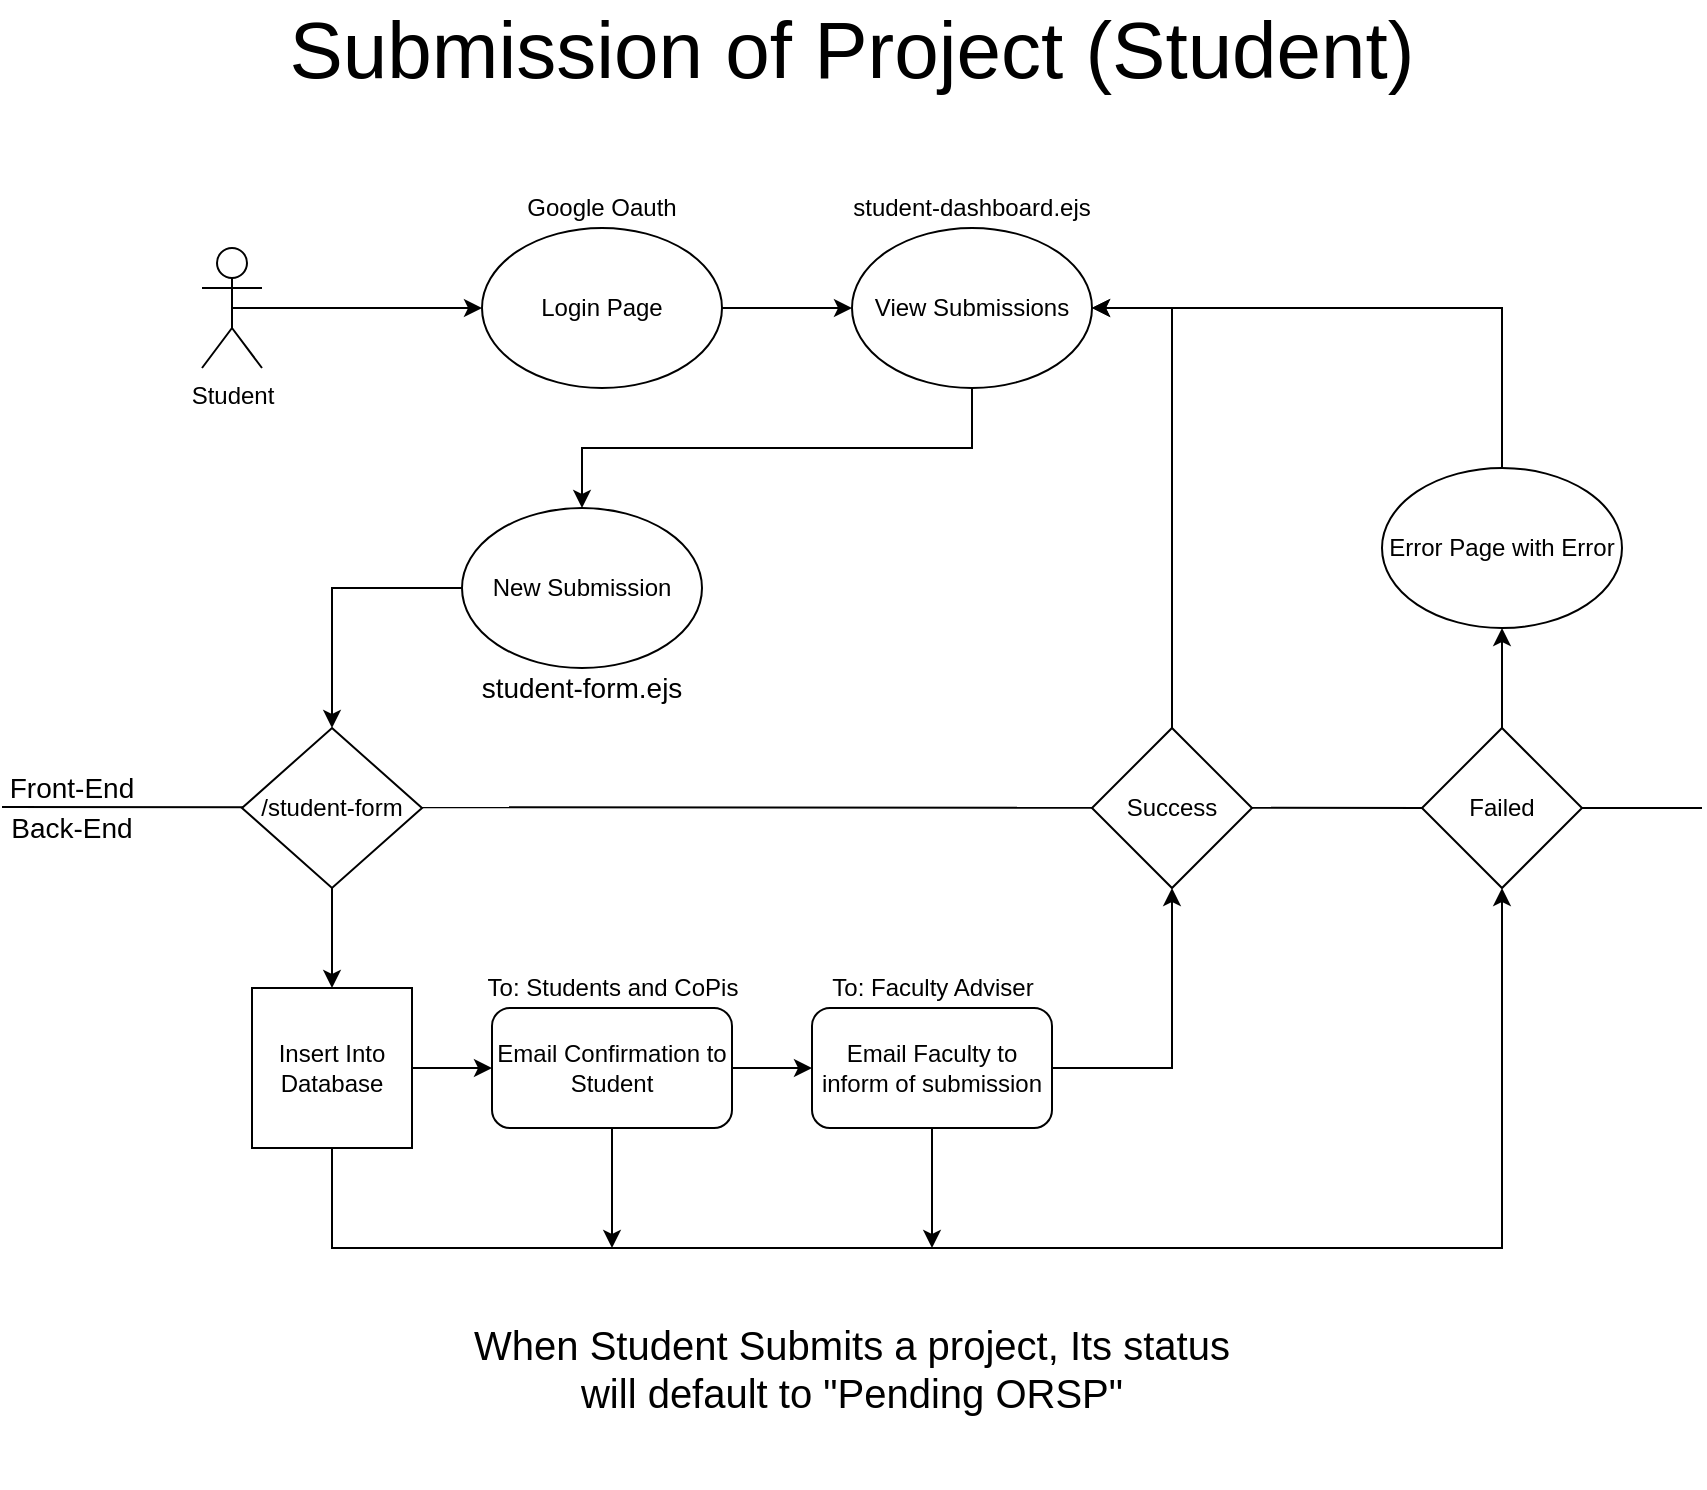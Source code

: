 <mxfile version="12.1.7" type="device" pages="7"><diagram id="Vrqoywmc-hLHHBEQhj_5" name="Student Flow/Submitting Project"><mxGraphModel dx="1072" dy="802" grid="1" gridSize="10" guides="1" tooltips="1" connect="1" arrows="1" fold="1" page="1" pageScale="1" pageWidth="850" pageHeight="1100" math="0" shadow="0"><root><mxCell id="0"/><mxCell id="1" parent="0"/><mxCell id="v_LAFQYvgW_-3FD8FqxQ-2" style="edgeStyle=orthogonalEdgeStyle;rounded=0;orthogonalLoop=1;jettySize=auto;html=1;exitX=0.5;exitY=0.5;exitDx=0;exitDy=0;exitPerimeter=0;entryX=0;entryY=0.5;entryDx=0;entryDy=0;" parent="1" source="-QvPe37faJn-JCkoyNcm-1" target="v_LAFQYvgW_-3FD8FqxQ-1" edge="1"><mxGeometry relative="1" as="geometry"/></mxCell><mxCell id="-QvPe37faJn-JCkoyNcm-1" value="Student" style="shape=umlActor;verticalLabelPosition=bottom;labelBackgroundColor=#ffffff;verticalAlign=top;html=1;outlineConnect=0;" parent="1" vertex="1"><mxGeometry x="100" y="260" width="30" height="60" as="geometry"/></mxCell><mxCell id="v_LAFQYvgW_-3FD8FqxQ-6" style="edgeStyle=orthogonalEdgeStyle;rounded=0;orthogonalLoop=1;jettySize=auto;html=1;exitX=1;exitY=0.5;exitDx=0;exitDy=0;entryX=0;entryY=0.5;entryDx=0;entryDy=0;" parent="1" source="v_LAFQYvgW_-3FD8FqxQ-1" edge="1"><mxGeometry relative="1" as="geometry"><mxPoint x="425" y="290" as="targetPoint"/></mxGeometry></mxCell><mxCell id="v_LAFQYvgW_-3FD8FqxQ-1" value="Login Page" style="ellipse;whiteSpace=wrap;html=1;" parent="1" vertex="1"><mxGeometry x="240" y="250" width="120" height="80" as="geometry"/></mxCell><mxCell id="ASOVGhsNXtySeeHvLXuY-2" style="edgeStyle=orthogonalEdgeStyle;rounded=0;orthogonalLoop=1;jettySize=auto;html=1;exitX=0;exitY=0.5;exitDx=0;exitDy=0;entryX=0.5;entryY=0;entryDx=0;entryDy=0;" parent="1" source="v_LAFQYvgW_-3FD8FqxQ-7" target="ASOVGhsNXtySeeHvLXuY-1" edge="1"><mxGeometry relative="1" as="geometry"/></mxCell><mxCell id="v_LAFQYvgW_-3FD8FqxQ-7" value="New Submission" style="ellipse;whiteSpace=wrap;html=1;" parent="1" vertex="1"><mxGeometry x="230" y="390" width="120" height="80" as="geometry"/></mxCell><mxCell id="tK4wjzLS4AYUnllvPgoz-1" style="edgeStyle=orthogonalEdgeStyle;rounded=0;orthogonalLoop=1;jettySize=auto;html=1;exitX=0.5;exitY=1;exitDx=0;exitDy=0;entryX=0.5;entryY=0;entryDx=0;entryDy=0;" parent="1" source="v_LAFQYvgW_-3FD8FqxQ-8" target="v_LAFQYvgW_-3FD8FqxQ-7" edge="1"><mxGeometry relative="1" as="geometry"/></mxCell><mxCell id="v_LAFQYvgW_-3FD8FqxQ-8" value="View Submissions" style="ellipse;whiteSpace=wrap;html=1;" parent="1" vertex="1"><mxGeometry x="425" y="250" width="120" height="80" as="geometry"/></mxCell><mxCell id="tK4wjzLS4AYUnllvPgoz-5" style="edgeStyle=orthogonalEdgeStyle;rounded=0;orthogonalLoop=1;jettySize=auto;html=1;exitX=1;exitY=0.5;exitDx=0;exitDy=0;entryX=0;entryY=0.5;entryDx=0;entryDy=0;" parent="1" source="v_LAFQYvgW_-3FD8FqxQ-14" target="v_LAFQYvgW_-3FD8FqxQ-16" edge="1"><mxGeometry relative="1" as="geometry"/></mxCell><mxCell id="tK4wjzLS4AYUnllvPgoz-36" style="edgeStyle=orthogonalEdgeStyle;rounded=0;orthogonalLoop=1;jettySize=auto;html=1;exitX=0.5;exitY=1;exitDx=0;exitDy=0;" parent="1" source="v_LAFQYvgW_-3FD8FqxQ-14" edge="1"><mxGeometry relative="1" as="geometry"><mxPoint x="305" y="760" as="targetPoint"/></mxGeometry></mxCell><mxCell id="v_LAFQYvgW_-3FD8FqxQ-14" value="Email Confirmation to Student" style="rounded=1;whiteSpace=wrap;html=1;" parent="1" vertex="1"><mxGeometry x="245" y="640" width="120" height="60" as="geometry"/></mxCell><mxCell id="tK4wjzLS4AYUnllvPgoz-37" style="edgeStyle=orthogonalEdgeStyle;rounded=0;orthogonalLoop=1;jettySize=auto;html=1;exitX=0.5;exitY=1;exitDx=0;exitDy=0;" parent="1" source="v_LAFQYvgW_-3FD8FqxQ-16" edge="1"><mxGeometry relative="1" as="geometry"><mxPoint x="465" y="760" as="targetPoint"/></mxGeometry></mxCell><mxCell id="ASOVGhsNXtySeeHvLXuY-8" style="edgeStyle=orthogonalEdgeStyle;rounded=0;orthogonalLoop=1;jettySize=auto;html=1;exitX=1;exitY=0.5;exitDx=0;exitDy=0;entryX=0.5;entryY=1;entryDx=0;entryDy=0;" parent="1" source="v_LAFQYvgW_-3FD8FqxQ-16" target="tK4wjzLS4AYUnllvPgoz-31" edge="1"><mxGeometry relative="1" as="geometry"/></mxCell><mxCell id="v_LAFQYvgW_-3FD8FqxQ-16" value="Email Faculty to inform of submission" style="rounded=1;whiteSpace=wrap;html=1;" parent="1" vertex="1"><mxGeometry x="405" y="640" width="120" height="60" as="geometry"/></mxCell><mxCell id="tK4wjzLS4AYUnllvPgoz-4" style="edgeStyle=orthogonalEdgeStyle;rounded=0;orthogonalLoop=1;jettySize=auto;html=1;exitX=1;exitY=0.5;exitDx=0;exitDy=0;entryX=0;entryY=0.5;entryDx=0;entryDy=0;" parent="1" source="v_LAFQYvgW_-3FD8FqxQ-22" target="v_LAFQYvgW_-3FD8FqxQ-14" edge="1"><mxGeometry relative="1" as="geometry"/></mxCell><mxCell id="ASOVGhsNXtySeeHvLXuY-7" style="edgeStyle=orthogonalEdgeStyle;rounded=0;orthogonalLoop=1;jettySize=auto;html=1;exitX=0.5;exitY=1;exitDx=0;exitDy=0;entryX=0.5;entryY=1;entryDx=0;entryDy=0;" parent="1" source="v_LAFQYvgW_-3FD8FqxQ-22" target="tK4wjzLS4AYUnllvPgoz-28" edge="1"><mxGeometry relative="1" as="geometry"><Array as="points"><mxPoint x="165" y="760"/><mxPoint x="750" y="760"/></Array></mxGeometry></mxCell><mxCell id="v_LAFQYvgW_-3FD8FqxQ-22" value="Insert Into Database" style="whiteSpace=wrap;html=1;aspect=fixed;" parent="1" vertex="1"><mxGeometry x="125" y="630" width="80" height="80" as="geometry"/></mxCell><mxCell id="LXtzbcCcMJMA9DeXTJoK-2" style="edgeStyle=orthogonalEdgeStyle;rounded=0;orthogonalLoop=1;jettySize=auto;html=1;exitX=0.5;exitY=0;exitDx=0;exitDy=0;entryX=1;entryY=0.5;entryDx=0;entryDy=0;" parent="1" source="tK4wjzLS4AYUnllvPgoz-8" target="v_LAFQYvgW_-3FD8FqxQ-8" edge="1"><mxGeometry relative="1" as="geometry"/></mxCell><mxCell id="tK4wjzLS4AYUnllvPgoz-8" value="Error Page with Error" style="ellipse;whiteSpace=wrap;html=1;" parent="1" vertex="1"><mxGeometry x="690" y="370" width="120" height="80" as="geometry"/></mxCell><mxCell id="tK4wjzLS4AYUnllvPgoz-20" value="&lt;font style=&quot;font-size: 20px&quot;&gt;When Student Submits a project, Its status will default to &quot;Pending ORSP&quot;&lt;/font&gt;" style="text;html=1;strokeColor=none;fillColor=none;align=center;verticalAlign=middle;whiteSpace=wrap;rounded=0;" parent="1" vertex="1"><mxGeometry x="230" y="760" width="390" height="120" as="geometry"/></mxCell><mxCell id="tK4wjzLS4AYUnllvPgoz-22" value="student-dashboard.ejs" style="text;html=1;strokeColor=none;fillColor=none;align=center;verticalAlign=middle;whiteSpace=wrap;rounded=0;" parent="1" vertex="1"><mxGeometry x="420" y="230" width="130" height="20" as="geometry"/></mxCell><mxCell id="tK4wjzLS4AYUnllvPgoz-23" value="Google Oauth" style="text;html=1;strokeColor=none;fillColor=none;align=center;verticalAlign=middle;whiteSpace=wrap;rounded=0;" parent="1" vertex="1"><mxGeometry x="250" y="230" width="100" height="20" as="geometry"/></mxCell><mxCell id="tK4wjzLS4AYUnllvPgoz-25" value="" style="endArrow=none;html=1;" parent="1" source="tK4wjzLS4AYUnllvPgoz-28" edge="1"><mxGeometry width="50" height="50" relative="1" as="geometry"><mxPoint y="539.5" as="sourcePoint"/><mxPoint x="850" y="540" as="targetPoint"/></mxGeometry></mxCell><mxCell id="tK4wjzLS4AYUnllvPgoz-32" style="edgeStyle=orthogonalEdgeStyle;rounded=0;orthogonalLoop=1;jettySize=auto;html=1;exitX=0.5;exitY=0;exitDx=0;exitDy=0;entryX=0.5;entryY=1;entryDx=0;entryDy=0;" parent="1" source="tK4wjzLS4AYUnllvPgoz-28" target="tK4wjzLS4AYUnllvPgoz-8" edge="1"><mxGeometry relative="1" as="geometry"/></mxCell><mxCell id="tK4wjzLS4AYUnllvPgoz-28" value="Failed" style="rhombus;whiteSpace=wrap;html=1;" parent="1" vertex="1"><mxGeometry x="710" y="500" width="80" height="80" as="geometry"/></mxCell><mxCell id="tK4wjzLS4AYUnllvPgoz-30" value="" style="endArrow=none;html=1;" parent="1" target="tK4wjzLS4AYUnllvPgoz-28" edge="1"><mxGeometry width="50" height="50" relative="1" as="geometry"><mxPoint y="539.5" as="sourcePoint"/><mxPoint x="860" y="539.5" as="targetPoint"/></mxGeometry></mxCell><mxCell id="tK4wjzLS4AYUnllvPgoz-33" style="edgeStyle=orthogonalEdgeStyle;rounded=0;orthogonalLoop=1;jettySize=auto;html=1;exitX=0.5;exitY=0;exitDx=0;exitDy=0;entryX=1;entryY=0.5;entryDx=0;entryDy=0;" parent="1" source="tK4wjzLS4AYUnllvPgoz-31" target="v_LAFQYvgW_-3FD8FqxQ-8" edge="1"><mxGeometry relative="1" as="geometry"/></mxCell><mxCell id="tK4wjzLS4AYUnllvPgoz-31" value="Success" style="rhombus;whiteSpace=wrap;html=1;" parent="1" vertex="1"><mxGeometry x="545" y="500" width="80" height="80" as="geometry"/></mxCell><mxCell id="tK4wjzLS4AYUnllvPgoz-21" value="&lt;font style=&quot;font-size: 14px&quot;&gt;student-form.ejs&lt;/font&gt;" style="text;html=1;strokeColor=none;fillColor=none;align=center;verticalAlign=middle;whiteSpace=wrap;rounded=0;" parent="1" vertex="1"><mxGeometry x="235" y="470" width="110" height="20" as="geometry"/></mxCell><mxCell id="LXtzbcCcMJMA9DeXTJoK-1" style="edgeStyle=orthogonalEdgeStyle;rounded=0;orthogonalLoop=1;jettySize=auto;html=1;exitX=0.5;exitY=1;exitDx=0;exitDy=0;entryX=0.5;entryY=0;entryDx=0;entryDy=0;" parent="1" source="v_LAFQYvgW_-3FD8FqxQ-7" target="tK4wjzLS4AYUnllvPgoz-21" edge="1"><mxGeometry relative="1" as="geometry"><mxPoint x="290" y="470" as="sourcePoint"/><mxPoint x="90" y="570" as="targetPoint"/></mxGeometry></mxCell><mxCell id="zBEctQzdX8zE0fqSxBuR-1" value="&lt;font style=&quot;font-size: 40px&quot;&gt;Submission of Project (Student)&lt;/font&gt;" style="text;html=1;strokeColor=none;fillColor=none;align=center;verticalAlign=middle;whiteSpace=wrap;rounded=0;" parent="1" vertex="1"><mxGeometry x="120" y="150" width="610" height="20" as="geometry"/></mxCell><mxCell id="grXBmx7qc0gV_R2i6F-y-1" value="&lt;font style=&quot;font-size: 14px&quot;&gt;Front-End&lt;/font&gt;" style="text;html=1;strokeColor=none;fillColor=none;align=center;verticalAlign=middle;whiteSpace=wrap;rounded=0;" parent="1" vertex="1"><mxGeometry y="520" width="70" height="20" as="geometry"/></mxCell><mxCell id="grXBmx7qc0gV_R2i6F-y-2" value="&lt;font style=&quot;font-size: 14px&quot;&gt;Back-End&lt;/font&gt;" style="text;html=1;strokeColor=none;fillColor=none;align=center;verticalAlign=middle;whiteSpace=wrap;rounded=0;" parent="1" vertex="1"><mxGeometry y="540" width="70" height="20" as="geometry"/></mxCell><mxCell id="ASOVGhsNXtySeeHvLXuY-6" style="edgeStyle=orthogonalEdgeStyle;rounded=0;orthogonalLoop=1;jettySize=auto;html=1;exitX=0.5;exitY=1;exitDx=0;exitDy=0;entryX=0.5;entryY=0;entryDx=0;entryDy=0;" parent="1" source="ASOVGhsNXtySeeHvLXuY-1" target="v_LAFQYvgW_-3FD8FqxQ-22" edge="1"><mxGeometry relative="1" as="geometry"/></mxCell><mxCell id="ASOVGhsNXtySeeHvLXuY-1" value="/student-form" style="rhombus;whiteSpace=wrap;html=1;" parent="1" vertex="1"><mxGeometry x="120" y="500" width="90" height="80" as="geometry"/></mxCell><mxCell id="ASOVGhsNXtySeeHvLXuY-9" value="To: Students and CoPis" style="text;html=1;strokeColor=none;fillColor=none;align=center;verticalAlign=middle;whiteSpace=wrap;rounded=0;" parent="1" vertex="1"><mxGeometry x="237.5" y="620" width="135" height="20" as="geometry"/></mxCell><mxCell id="ASOVGhsNXtySeeHvLXuY-10" value="To: Faculty Adviser" style="text;html=1;strokeColor=none;fillColor=none;align=center;verticalAlign=middle;whiteSpace=wrap;rounded=0;" parent="1" vertex="1"><mxGeometry x="397.5" y="620" width="135" height="20" as="geometry"/></mxCell></root></mxGraphModel></diagram><diagram name="Student Flow/Poster Uploading" id="iGGRMG6cjTI9zwymVfEk"><mxGraphModel dx="1072" dy="802" grid="1" gridSize="10" guides="1" tooltips="1" connect="1" arrows="1" fold="1" page="1" pageScale="1" pageWidth="850" pageHeight="1100" math="0" shadow="0"><root><mxCell id="qM9MupTrQQ5sAiBXPlO7-0"/><mxCell id="qM9MupTrQQ5sAiBXPlO7-1" parent="qM9MupTrQQ5sAiBXPlO7-0"/><mxCell id="qM9MupTrQQ5sAiBXPlO7-2" style="edgeStyle=orthogonalEdgeStyle;rounded=0;orthogonalLoop=1;jettySize=auto;html=1;exitX=0.5;exitY=0.5;exitDx=0;exitDy=0;exitPerimeter=0;entryX=0;entryY=0.5;entryDx=0;entryDy=0;" parent="qM9MupTrQQ5sAiBXPlO7-1" source="qM9MupTrQQ5sAiBXPlO7-3" target="qM9MupTrQQ5sAiBXPlO7-5" edge="1"><mxGeometry relative="1" as="geometry"/></mxCell><mxCell id="qM9MupTrQQ5sAiBXPlO7-3" value="Student" style="shape=umlActor;verticalLabelPosition=bottom;labelBackgroundColor=#ffffff;verticalAlign=top;html=1;outlineConnect=0;" parent="qM9MupTrQQ5sAiBXPlO7-1" vertex="1"><mxGeometry x="100" y="260" width="30" height="60" as="geometry"/></mxCell><mxCell id="qM9MupTrQQ5sAiBXPlO7-4" style="edgeStyle=orthogonalEdgeStyle;rounded=0;orthogonalLoop=1;jettySize=auto;html=1;exitX=1;exitY=0.5;exitDx=0;exitDy=0;entryX=0;entryY=0.5;entryDx=0;entryDy=0;" parent="qM9MupTrQQ5sAiBXPlO7-1" source="qM9MupTrQQ5sAiBXPlO7-5" edge="1"><mxGeometry relative="1" as="geometry"><mxPoint x="425" y="290" as="targetPoint"/></mxGeometry></mxCell><mxCell id="qM9MupTrQQ5sAiBXPlO7-5" value="Login Page" style="ellipse;whiteSpace=wrap;html=1;" parent="qM9MupTrQQ5sAiBXPlO7-1" vertex="1"><mxGeometry x="240" y="250" width="120" height="80" as="geometry"/></mxCell><mxCell id="OmAWPKSZ9PY_DrTKrweN-14" style="edgeStyle=orthogonalEdgeStyle;rounded=0;orthogonalLoop=1;jettySize=auto;html=1;exitX=0.5;exitY=1;exitDx=0;exitDy=0;entryX=0.5;entryY=0;entryDx=0;entryDy=0;" parent="qM9MupTrQQ5sAiBXPlO7-1" source="qM9MupTrQQ5sAiBXPlO7-9" target="OmAWPKSZ9PY_DrTKrweN-13" edge="1"><mxGeometry relative="1" as="geometry"/></mxCell><mxCell id="qM9MupTrQQ5sAiBXPlO7-9" value="View Submissions" style="ellipse;whiteSpace=wrap;html=1;" parent="qM9MupTrQQ5sAiBXPlO7-1" vertex="1"><mxGeometry x="425" y="250" width="120" height="80" as="geometry"/></mxCell><mxCell id="OmAWPKSZ9PY_DrTKrweN-17" style="edgeStyle=orthogonalEdgeStyle;rounded=0;orthogonalLoop=1;jettySize=auto;html=1;exitX=0;exitY=0.5;exitDx=0;exitDy=0;entryX=1;entryY=0.5;entryDx=0;entryDy=0;" parent="qM9MupTrQQ5sAiBXPlO7-1" source="qM9MupTrQQ5sAiBXPlO7-19" target="qM9MupTrQQ5sAiBXPlO7-9" edge="1"><mxGeometry relative="1" as="geometry"/></mxCell><mxCell id="qM9MupTrQQ5sAiBXPlO7-19" value="Error Page with Error" style="ellipse;whiteSpace=wrap;html=1;" parent="qM9MupTrQQ5sAiBXPlO7-1" vertex="1"><mxGeometry x="690" y="370" width="120" height="80" as="geometry"/></mxCell><mxCell id="qM9MupTrQQ5sAiBXPlO7-22" value="student-dashboard.ejs" style="text;html=1;strokeColor=none;fillColor=none;align=center;verticalAlign=middle;whiteSpace=wrap;rounded=0;" parent="qM9MupTrQQ5sAiBXPlO7-1" vertex="1"><mxGeometry x="420" y="230" width="130" height="20" as="geometry"/></mxCell><mxCell id="qM9MupTrQQ5sAiBXPlO7-23" value="Google Oauth" style="text;html=1;strokeColor=none;fillColor=none;align=center;verticalAlign=middle;whiteSpace=wrap;rounded=0;" parent="qM9MupTrQQ5sAiBXPlO7-1" vertex="1"><mxGeometry x="250" y="230" width="100" height="20" as="geometry"/></mxCell><mxCell id="qM9MupTrQQ5sAiBXPlO7-24" value="" style="endArrow=none;html=1;" parent="qM9MupTrQQ5sAiBXPlO7-1" source="qM9MupTrQQ5sAiBXPlO7-28" edge="1"><mxGeometry width="50" height="50" relative="1" as="geometry"><mxPoint y="539.5" as="sourcePoint"/><mxPoint x="850" y="540" as="targetPoint"/></mxGeometry></mxCell><mxCell id="X6YOVFiGk60QNORV1GtR-4" style="edgeStyle=orthogonalEdgeStyle;rounded=0;orthogonalLoop=1;jettySize=auto;html=1;exitX=0;exitY=0.5;exitDx=0;exitDy=0;entryX=0.5;entryY=0;entryDx=0;entryDy=0;" parent="qM9MupTrQQ5sAiBXPlO7-1" source="qM9MupTrQQ5sAiBXPlO7-25" target="X6YOVFiGk60QNORV1GtR-1" edge="1"><mxGeometry relative="1" as="geometry"/></mxCell><mxCell id="qM9MupTrQQ5sAiBXPlO7-25" value="Upload Poster" style="ellipse;whiteSpace=wrap;html=1;" parent="qM9MupTrQQ5sAiBXPlO7-1" vertex="1"><mxGeometry x="230" y="400" width="120" height="80" as="geometry"/></mxCell><mxCell id="qM9MupTrQQ5sAiBXPlO7-26" value="student-dashboard.ejs" style="text;html=1;strokeColor=none;fillColor=none;align=center;verticalAlign=middle;whiteSpace=wrap;rounded=0;" parent="qM9MupTrQQ5sAiBXPlO7-1" vertex="1"><mxGeometry x="225" y="380" width="130" height="20" as="geometry"/></mxCell><mxCell id="qM9MupTrQQ5sAiBXPlO7-27" style="edgeStyle=orthogonalEdgeStyle;rounded=0;orthogonalLoop=1;jettySize=auto;html=1;exitX=0.5;exitY=0;exitDx=0;exitDy=0;entryX=0.5;entryY=1;entryDx=0;entryDy=0;" parent="qM9MupTrQQ5sAiBXPlO7-1" source="qM9MupTrQQ5sAiBXPlO7-28" target="qM9MupTrQQ5sAiBXPlO7-19" edge="1"><mxGeometry relative="1" as="geometry"/></mxCell><mxCell id="qM9MupTrQQ5sAiBXPlO7-28" value="Failed" style="rhombus;whiteSpace=wrap;html=1;" parent="qM9MupTrQQ5sAiBXPlO7-1" vertex="1"><mxGeometry x="710" y="500" width="80" height="80" as="geometry"/></mxCell><mxCell id="qM9MupTrQQ5sAiBXPlO7-29" value="" style="endArrow=none;html=1;" parent="qM9MupTrQQ5sAiBXPlO7-1" source="X6YOVFiGk60QNORV1GtR-1" target="qM9MupTrQQ5sAiBXPlO7-28" edge="1"><mxGeometry width="50" height="50" relative="1" as="geometry"><mxPoint y="539.5" as="sourcePoint"/><mxPoint x="860" y="539.5" as="targetPoint"/></mxGeometry></mxCell><mxCell id="qM9MupTrQQ5sAiBXPlO7-30" style="edgeStyle=orthogonalEdgeStyle;rounded=0;orthogonalLoop=1;jettySize=auto;html=1;exitX=0.5;exitY=0;exitDx=0;exitDy=0;entryX=1;entryY=0.5;entryDx=0;entryDy=0;" parent="qM9MupTrQQ5sAiBXPlO7-1" source="qM9MupTrQQ5sAiBXPlO7-31" target="qM9MupTrQQ5sAiBXPlO7-9" edge="1"><mxGeometry relative="1" as="geometry"/></mxCell><mxCell id="qM9MupTrQQ5sAiBXPlO7-31" value="Success" style="rhombus;whiteSpace=wrap;html=1;" parent="qM9MupTrQQ5sAiBXPlO7-1" vertex="1"><mxGeometry x="545" y="500" width="80" height="80" as="geometry"/></mxCell><mxCell id="f0Vahy26chrzrU4bkWel-1" value="&lt;font style=&quot;font-size: 16px&quot;&gt;Front-End&lt;/font&gt;" style="text;html=1;strokeColor=none;fillColor=none;align=center;verticalAlign=middle;whiteSpace=wrap;rounded=0;" parent="qM9MupTrQQ5sAiBXPlO7-1" vertex="1"><mxGeometry x="10" y="520" width="80" height="20" as="geometry"/></mxCell><mxCell id="f0Vahy26chrzrU4bkWel-2" value="&lt;font style=&quot;font-size: 16px&quot;&gt;Back-End&lt;/font&gt;" style="text;html=1;strokeColor=none;fillColor=none;align=center;verticalAlign=middle;whiteSpace=wrap;rounded=0;" parent="qM9MupTrQQ5sAiBXPlO7-1" vertex="1"><mxGeometry x="10" y="540" width="80" height="20" as="geometry"/></mxCell><mxCell id="aihcXnkhrbxdvXfjADq_-2" style="edgeStyle=orthogonalEdgeStyle;rounded=0;orthogonalLoop=1;jettySize=auto;html=1;exitX=1;exitY=0.5;exitDx=0;exitDy=0;entryX=0;entryY=0.5;entryDx=0;entryDy=0;" parent="qM9MupTrQQ5sAiBXPlO7-1" source="74S3zDcitVsSmlg5_Qzq-0" target="HpJPS95kmwO2k5Vlop2V-0" edge="1"><mxGeometry relative="1" as="geometry"/></mxCell><mxCell id="aihcXnkhrbxdvXfjADq_-5" style="edgeStyle=orthogonalEdgeStyle;rounded=0;orthogonalLoop=1;jettySize=auto;html=1;exitX=0.5;exitY=1;exitDx=0;exitDy=0;entryX=0.5;entryY=0;entryDx=0;entryDy=0;" parent="qM9MupTrQQ5sAiBXPlO7-1" source="74S3zDcitVsSmlg5_Qzq-0" target="aihcXnkhrbxdvXfjADq_-4" edge="1"><mxGeometry relative="1" as="geometry"/></mxCell><mxCell id="74S3zDcitVsSmlg5_Qzq-0" value="Check Format of File" style="shape=parallelogram;perimeter=parallelogramPerimeter;whiteSpace=wrap;html=1;" parent="qM9MupTrQQ5sAiBXPlO7-1" vertex="1"><mxGeometry x="90" y="680" width="160" height="60" as="geometry"/></mxCell><mxCell id="aihcXnkhrbxdvXfjADq_-1" style="edgeStyle=orthogonalEdgeStyle;rounded=0;orthogonalLoop=1;jettySize=auto;html=1;exitX=1;exitY=0.5;exitDx=0;exitDy=0;entryX=0;entryY=0.5;entryDx=0;entryDy=0;" parent="qM9MupTrQQ5sAiBXPlO7-1" source="HpJPS95kmwO2k5Vlop2V-0" target="OmAWPKSZ9PY_DrTKrweN-0" edge="1"><mxGeometry relative="1" as="geometry"/></mxCell><mxCell id="aihcXnkhrbxdvXfjADq_-8" style="edgeStyle=orthogonalEdgeStyle;rounded=0;orthogonalLoop=1;jettySize=auto;html=1;exitX=0.5;exitY=1;exitDx=0;exitDy=0;entryX=0.5;entryY=0;entryDx=0;entryDy=0;" parent="qM9MupTrQQ5sAiBXPlO7-1" source="HpJPS95kmwO2k5Vlop2V-0" target="aihcXnkhrbxdvXfjADq_-7" edge="1"><mxGeometry relative="1" as="geometry"/></mxCell><mxCell id="HpJPS95kmwO2k5Vlop2V-0" value="Update Database" style="whiteSpace=wrap;html=1;aspect=fixed;" parent="qM9MupTrQQ5sAiBXPlO7-1" vertex="1"><mxGeometry x="310" y="670" width="80" height="80" as="geometry"/></mxCell><mxCell id="aihcXnkhrbxdvXfjADq_-0" style="edgeStyle=orthogonalEdgeStyle;rounded=0;orthogonalLoop=1;jettySize=auto;html=1;exitX=1;exitY=0.5;exitDx=0;exitDy=0;entryX=0.5;entryY=1;entryDx=0;entryDy=0;" parent="qM9MupTrQQ5sAiBXPlO7-1" source="OmAWPKSZ9PY_DrTKrweN-0" target="qM9MupTrQQ5sAiBXPlO7-31" edge="1"><mxGeometry relative="1" as="geometry"/></mxCell><mxCell id="aihcXnkhrbxdvXfjADq_-11" style="edgeStyle=orthogonalEdgeStyle;rounded=0;orthogonalLoop=1;jettySize=auto;html=1;exitX=0.5;exitY=1;exitDx=0;exitDy=0;entryX=0.5;entryY=0;entryDx=0;entryDy=0;" parent="qM9MupTrQQ5sAiBXPlO7-1" source="OmAWPKSZ9PY_DrTKrweN-0" target="aihcXnkhrbxdvXfjADq_-10" edge="1"><mxGeometry relative="1" as="geometry"/></mxCell><mxCell id="OmAWPKSZ9PY_DrTKrweN-0" value="Email Student Confirmation" style="rounded=1;whiteSpace=wrap;html=1;" parent="qM9MupTrQQ5sAiBXPlO7-1" vertex="1"><mxGeometry x="465" y="680" width="100" height="60" as="geometry"/></mxCell><mxCell id="OmAWPKSZ9PY_DrTKrweN-8" value="error.ejs" style="text;html=1;strokeColor=none;fillColor=none;align=center;verticalAlign=middle;whiteSpace=wrap;rounded=0;" parent="qM9MupTrQQ5sAiBXPlO7-1" vertex="1"><mxGeometry x="730" y="350" width="40" height="20" as="geometry"/></mxCell><mxCell id="OmAWPKSZ9PY_DrTKrweN-11" value="status=&quot;Approved&quot;" style="text;html=1;strokeColor=none;fillColor=none;align=center;verticalAlign=middle;whiteSpace=wrap;rounded=0;" parent="qM9MupTrQQ5sAiBXPlO7-1" vertex="1"><mxGeometry x="300" y="650" width="100" height="20" as="geometry"/></mxCell><mxCell id="OmAWPKSZ9PY_DrTKrweN-15" style="edgeStyle=orthogonalEdgeStyle;rounded=0;orthogonalLoop=1;jettySize=auto;html=1;exitX=0.5;exitY=1;exitDx=0;exitDy=0;entryX=1;entryY=0.5;entryDx=0;entryDy=0;" parent="qM9MupTrQQ5sAiBXPlO7-1" source="OmAWPKSZ9PY_DrTKrweN-13" target="qM9MupTrQQ5sAiBXPlO7-25" edge="1"><mxGeometry relative="1" as="geometry"/></mxCell><mxCell id="OmAWPKSZ9PY_DrTKrweN-13" value="If status=&quot;Pending PPT&quot;" style="text;html=1;strokeColor=none;fillColor=none;align=center;verticalAlign=middle;whiteSpace=wrap;rounded=0;" parent="qM9MupTrQQ5sAiBXPlO7-1" vertex="1"><mxGeometry x="405" y="370" width="160" height="20" as="geometry"/></mxCell><mxCell id="OmAWPKSZ9PY_DrTKrweN-18" value="&lt;font style=&quot;font-size: 40px&quot;&gt;Poster Upload&lt;/font&gt;" style="text;html=1;strokeColor=none;fillColor=none;align=center;verticalAlign=middle;whiteSpace=wrap;rounded=0;" parent="qM9MupTrQQ5sAiBXPlO7-1" vertex="1"><mxGeometry x="220" y="150" width="410" height="20" as="geometry"/></mxCell><mxCell id="aihcXnkhrbxdvXfjADq_-13" style="edgeStyle=orthogonalEdgeStyle;rounded=0;orthogonalLoop=1;jettySize=auto;html=1;exitX=0.5;exitY=1;exitDx=0;exitDy=0;entryX=0.55;entryY=-0.017;entryDx=0;entryDy=0;entryPerimeter=0;" parent="qM9MupTrQQ5sAiBXPlO7-1" source="X6YOVFiGk60QNORV1GtR-1" target="74S3zDcitVsSmlg5_Qzq-0" edge="1"><mxGeometry relative="1" as="geometry"/></mxCell><mxCell id="X6YOVFiGk60QNORV1GtR-1" value="/file-upload" style="rhombus;whiteSpace=wrap;html=1;" parent="qM9MupTrQQ5sAiBXPlO7-1" vertex="1"><mxGeometry x="135" y="505" width="85" height="75" as="geometry"/></mxCell><mxCell id="X6YOVFiGk60QNORV1GtR-2" value="" style="endArrow=none;html=1;" parent="qM9MupTrQQ5sAiBXPlO7-1" target="X6YOVFiGk60QNORV1GtR-1" edge="1"><mxGeometry width="50" height="50" relative="1" as="geometry"><mxPoint y="539.5" as="sourcePoint"/><mxPoint x="710.027" y="539.973" as="targetPoint"/></mxGeometry></mxCell><mxCell id="aihcXnkhrbxdvXfjADq_-6" style="edgeStyle=orthogonalEdgeStyle;rounded=0;orthogonalLoop=1;jettySize=auto;html=1;exitX=0.5;exitY=1;exitDx=0;exitDy=0;entryX=0.5;entryY=1;entryDx=0;entryDy=0;" parent="qM9MupTrQQ5sAiBXPlO7-1" source="aihcXnkhrbxdvXfjADq_-4" target="qM9MupTrQQ5sAiBXPlO7-28" edge="1"><mxGeometry relative="1" as="geometry"/></mxCell><mxCell id="aihcXnkhrbxdvXfjADq_-4" value="Wrong File Type" style="shape=hexagon;perimeter=hexagonPerimeter2;whiteSpace=wrap;html=1;" parent="qM9MupTrQQ5sAiBXPlO7-1" vertex="1"><mxGeometry x="132.5" y="780" width="75" height="60" as="geometry"/></mxCell><mxCell id="aihcXnkhrbxdvXfjADq_-9" style="edgeStyle=orthogonalEdgeStyle;rounded=0;orthogonalLoop=1;jettySize=auto;html=1;exitX=0.5;exitY=1;exitDx=0;exitDy=0;" parent="qM9MupTrQQ5sAiBXPlO7-1" source="aihcXnkhrbxdvXfjADq_-7" edge="1"><mxGeometry relative="1" as="geometry"><mxPoint x="350" y="860" as="targetPoint"/></mxGeometry></mxCell><mxCell id="aihcXnkhrbxdvXfjADq_-7" value="Unable to Update DB" style="shape=hexagon;perimeter=hexagonPerimeter2;whiteSpace=wrap;html=1;" parent="qM9MupTrQQ5sAiBXPlO7-1" vertex="1"><mxGeometry x="312.5" y="780" width="75" height="60" as="geometry"/></mxCell><mxCell id="aihcXnkhrbxdvXfjADq_-12" style="edgeStyle=orthogonalEdgeStyle;rounded=0;orthogonalLoop=1;jettySize=auto;html=1;exitX=0.5;exitY=1;exitDx=0;exitDy=0;" parent="qM9MupTrQQ5sAiBXPlO7-1" source="aihcXnkhrbxdvXfjADq_-10" edge="1"><mxGeometry relative="1" as="geometry"><mxPoint x="515" y="860" as="targetPoint"/></mxGeometry></mxCell><mxCell id="aihcXnkhrbxdvXfjADq_-10" value="Email Failed to send" style="shape=hexagon;perimeter=hexagonPerimeter2;whiteSpace=wrap;html=1;" parent="qM9MupTrQQ5sAiBXPlO7-1" vertex="1"><mxGeometry x="477.5" y="780" width="75" height="60" as="geometry"/></mxCell></root></mxGraphModel></diagram><diagram name="Student Flow/View Submissions" id="YlIPMKyd4pAQwidPXwbt"><mxGraphModel dx="1072" dy="802" grid="1" gridSize="10" guides="1" tooltips="1" connect="1" arrows="1" fold="1" page="1" pageScale="1" pageWidth="850" pageHeight="1100" math="0" shadow="0"><root><mxCell id="E_NKZ5U5aDOGMaG8Joy6-0"/><mxCell id="E_NKZ5U5aDOGMaG8Joy6-1" parent="E_NKZ5U5aDOGMaG8Joy6-0"/><mxCell id="E_NKZ5U5aDOGMaG8Joy6-86" value="" style="endArrow=none;html=1;" parent="E_NKZ5U5aDOGMaG8Joy6-1" edge="1"><mxGeometry width="50" height="50" relative="1" as="geometry"><mxPoint x="640" y="542.5" as="sourcePoint"/><mxPoint x="850" y="543" as="targetPoint"/></mxGeometry></mxCell><mxCell id="E_NKZ5U5aDOGMaG8Joy6-51" style="edgeStyle=orthogonalEdgeStyle;rounded=0;orthogonalLoop=1;jettySize=auto;html=1;exitX=0.5;exitY=0.5;exitDx=0;exitDy=0;exitPerimeter=0;entryX=0.5;entryY=0;entryDx=0;entryDy=0;" parent="E_NKZ5U5aDOGMaG8Joy6-1" source="E_NKZ5U5aDOGMaG8Joy6-3" target="E_NKZ5U5aDOGMaG8Joy6-49" edge="1"><mxGeometry relative="1" as="geometry"/></mxCell><mxCell id="E_NKZ5U5aDOGMaG8Joy6-3" value="Student" style="shape=umlActor;verticalLabelPosition=bottom;labelBackgroundColor=#ffffff;verticalAlign=top;html=1;outlineConnect=0;" parent="E_NKZ5U5aDOGMaG8Joy6-1" vertex="1"><mxGeometry x="75" y="280" width="30" height="60" as="geometry"/></mxCell><mxCell id="E_NKZ5U5aDOGMaG8Joy6-18" value="" style="endArrow=none;html=1;" parent="E_NKZ5U5aDOGMaG8Joy6-1" source="E_NKZ5U5aDOGMaG8Joy6-38" edge="1"><mxGeometry width="50" height="50" relative="1" as="geometry"><mxPoint y="539.5" as="sourcePoint"/><mxPoint x="560" y="542.5" as="targetPoint"/></mxGeometry></mxCell><mxCell id="E_NKZ5U5aDOGMaG8Joy6-21" value="&lt;font style=&quot;font-size: 16px&quot;&gt;Front-End&lt;/font&gt;" style="text;html=1;strokeColor=none;fillColor=none;align=center;verticalAlign=middle;whiteSpace=wrap;rounded=0;" parent="E_NKZ5U5aDOGMaG8Joy6-1" vertex="1"><mxGeometry x="10" y="520" width="80" height="20" as="geometry"/></mxCell><mxCell id="E_NKZ5U5aDOGMaG8Joy6-22" value="&lt;font style=&quot;font-size: 16px&quot;&gt;Back-End&lt;/font&gt;" style="text;html=1;strokeColor=none;fillColor=none;align=center;verticalAlign=middle;whiteSpace=wrap;rounded=0;" parent="E_NKZ5U5aDOGMaG8Joy6-1" vertex="1"><mxGeometry x="10" y="540" width="80" height="20" as="geometry"/></mxCell><mxCell id="E_NKZ5U5aDOGMaG8Joy6-36" value="&lt;font style=&quot;font-size: 40px&quot;&gt;Student - View Submission&lt;/font&gt;" style="text;html=1;strokeColor=none;fillColor=none;align=center;verticalAlign=middle;whiteSpace=wrap;rounded=0;" parent="E_NKZ5U5aDOGMaG8Joy6-1" vertex="1"><mxGeometry x="197.5" y="180" width="480" height="20" as="geometry"/></mxCell><mxCell id="E_NKZ5U5aDOGMaG8Joy6-54" style="edgeStyle=orthogonalEdgeStyle;rounded=0;orthogonalLoop=1;jettySize=auto;html=1;exitX=0.5;exitY=1;exitDx=0;exitDy=0;entryX=0.5;entryY=0;entryDx=0;entryDy=0;" parent="E_NKZ5U5aDOGMaG8Joy6-1" source="E_NKZ5U5aDOGMaG8Joy6-38" target="E_NKZ5U5aDOGMaG8Joy6-53" edge="1"><mxGeometry relative="1" as="geometry"/></mxCell><mxCell id="E_NKZ5U5aDOGMaG8Joy6-38" value="/" style="rhombus;whiteSpace=wrap;html=1;" parent="E_NKZ5U5aDOGMaG8Joy6-1" vertex="1"><mxGeometry x="135" y="505" width="85" height="75" as="geometry"/></mxCell><mxCell id="E_NKZ5U5aDOGMaG8Joy6-39" value="" style="endArrow=none;html=1;" parent="E_NKZ5U5aDOGMaG8Joy6-1" target="E_NKZ5U5aDOGMaG8Joy6-38" edge="1"><mxGeometry width="50" height="50" relative="1" as="geometry"><mxPoint y="539.5" as="sourcePoint"/><mxPoint x="710.027" y="539.973" as="targetPoint"/></mxGeometry></mxCell><mxCell id="E_NKZ5U5aDOGMaG8Joy6-52" style="edgeStyle=orthogonalEdgeStyle;rounded=0;orthogonalLoop=1;jettySize=auto;html=1;exitX=0.5;exitY=1;exitDx=0;exitDy=0;" parent="E_NKZ5U5aDOGMaG8Joy6-1" source="E_NKZ5U5aDOGMaG8Joy6-49" target="E_NKZ5U5aDOGMaG8Joy6-38" edge="1"><mxGeometry relative="1" as="geometry"/></mxCell><mxCell id="E_NKZ5U5aDOGMaG8Joy6-49" value="GET" style="ellipse;whiteSpace=wrap;html=1;aspect=fixed;" parent="E_NKZ5U5aDOGMaG8Joy6-1" vertex="1"><mxGeometry x="147.5" y="390" width="60" height="60" as="geometry"/></mxCell><mxCell id="E_NKZ5U5aDOGMaG8Joy6-57" style="edgeStyle=orthogonalEdgeStyle;rounded=0;orthogonalLoop=1;jettySize=auto;html=1;exitX=1;exitY=0.5;exitDx=0;exitDy=0;entryX=0;entryY=0.5;entryDx=0;entryDy=0;" parent="E_NKZ5U5aDOGMaG8Joy6-1" source="E_NKZ5U5aDOGMaG8Joy6-53" target="E_NKZ5U5aDOGMaG8Joy6-56" edge="1"><mxGeometry relative="1" as="geometry"/></mxCell><mxCell id="E_NKZ5U5aDOGMaG8Joy6-61" style="edgeStyle=orthogonalEdgeStyle;rounded=0;orthogonalLoop=1;jettySize=auto;html=1;exitX=0.5;exitY=1;exitDx=0;exitDy=0;entryX=0.5;entryY=0;entryDx=0;entryDy=0;" parent="E_NKZ5U5aDOGMaG8Joy6-1" source="E_NKZ5U5aDOGMaG8Joy6-53" target="E_NKZ5U5aDOGMaG8Joy6-60" edge="1"><mxGeometry relative="1" as="geometry"/></mxCell><mxCell id="E_NKZ5U5aDOGMaG8Joy6-53" value="req.session.isStudent &amp;amp;&amp;amp;&lt;br&gt;req.session.userID" style="ellipse;whiteSpace=wrap;html=1;" parent="E_NKZ5U5aDOGMaG8Joy6-1" vertex="1"><mxGeometry x="111.5" y="635" width="132" height="80" as="geometry"/></mxCell><mxCell id="E_NKZ5U5aDOGMaG8Joy6-89" style="edgeStyle=orthogonalEdgeStyle;rounded=0;orthogonalLoop=1;jettySize=auto;html=1;exitX=1;exitY=0.5;exitDx=0;exitDy=0;entryX=0.5;entryY=1;entryDx=0;entryDy=0;" parent="E_NKZ5U5aDOGMaG8Joy6-1" source="E_NKZ5U5aDOGMaG8Joy6-56" target="E_NKZ5U5aDOGMaG8Joy6-87" edge="1"><mxGeometry relative="1" as="geometry"/></mxCell><mxCell id="E_NKZ5U5aDOGMaG8Joy6-56" value="False" style="rhombus;whiteSpace=wrap;html=1;" parent="E_NKZ5U5aDOGMaG8Joy6-1" vertex="1"><mxGeometry x="300" y="652.5" width="50" height="45" as="geometry"/></mxCell><mxCell id="E_NKZ5U5aDOGMaG8Joy6-92" style="edgeStyle=orthogonalEdgeStyle;rounded=0;orthogonalLoop=1;jettySize=auto;html=1;exitX=0.5;exitY=1;exitDx=0;exitDy=0;entryX=0.5;entryY=0;entryDx=0;entryDy=0;" parent="E_NKZ5U5aDOGMaG8Joy6-1" source="E_NKZ5U5aDOGMaG8Joy6-60" target="E_NKZ5U5aDOGMaG8Joy6-90" edge="1"><mxGeometry relative="1" as="geometry"/></mxCell><mxCell id="E_NKZ5U5aDOGMaG8Joy6-60" value="True" style="rhombus;whiteSpace=wrap;html=1;" parent="E_NKZ5U5aDOGMaG8Joy6-1" vertex="1"><mxGeometry x="152.5" y="750" width="50" height="45" as="geometry"/></mxCell><mxCell id="E_NKZ5U5aDOGMaG8Joy6-64" style="edgeStyle=orthogonalEdgeStyle;rounded=0;orthogonalLoop=1;jettySize=auto;html=1;exitX=0.5;exitY=0;exitDx=0;exitDy=0;entryX=0.5;entryY=0;entryDx=0;entryDy=0;entryPerimeter=0;" parent="E_NKZ5U5aDOGMaG8Joy6-1" source="E_NKZ5U5aDOGMaG8Joy6-62" target="E_NKZ5U5aDOGMaG8Joy6-3" edge="1"><mxGeometry relative="1" as="geometry"/></mxCell><mxCell id="E_NKZ5U5aDOGMaG8Joy6-62" value="index.ejs" style="ellipse;whiteSpace=wrap;html=1;" parent="E_NKZ5U5aDOGMaG8Joy6-1" vertex="1"><mxGeometry x="555" y="360" width="90" height="70" as="geometry"/></mxCell><mxCell id="E_NKZ5U5aDOGMaG8Joy6-71" style="edgeStyle=orthogonalEdgeStyle;rounded=0;orthogonalLoop=1;jettySize=auto;html=1;exitX=1;exitY=0.5;exitDx=0;exitDy=0;entryX=0;entryY=0.5;entryDx=0;entryDy=0;" parent="E_NKZ5U5aDOGMaG8Joy6-1" source="E_NKZ5U5aDOGMaG8Joy6-66" target="E_NKZ5U5aDOGMaG8Joy6-69" edge="1"><mxGeometry relative="1" as="geometry"/></mxCell><mxCell id="E_NKZ5U5aDOGMaG8Joy6-66" value="&lt;span style=&quot;white-space: normal&quot;&gt;Get Projects where student is Primary and Co Presenters&lt;/span&gt;" style="whiteSpace=wrap;html=1;aspect=fixed;" parent="E_NKZ5U5aDOGMaG8Joy6-1" vertex="1"><mxGeometry x="291.5" y="830" width="110" height="110" as="geometry"/></mxCell><mxCell id="E_NKZ5U5aDOGMaG8Joy6-73" style="edgeStyle=orthogonalEdgeStyle;rounded=0;orthogonalLoop=1;jettySize=auto;html=1;exitX=1;exitY=0.5;exitDx=0;exitDy=0;entryX=0;entryY=0.5;entryDx=0;entryDy=0;" parent="E_NKZ5U5aDOGMaG8Joy6-1" source="E_NKZ5U5aDOGMaG8Joy6-69" target="E_NKZ5U5aDOGMaG8Joy6-72" edge="1"><mxGeometry relative="1" as="geometry"/></mxCell><mxCell id="E_NKZ5U5aDOGMaG8Joy6-69" value="Get names of Co-Presenters (If exist)" style="whiteSpace=wrap;html=1;aspect=fixed;" parent="E_NKZ5U5aDOGMaG8Joy6-1" vertex="1"><mxGeometry x="458.5" y="830" width="110" height="110" as="geometry"/></mxCell><mxCell id="E_NKZ5U5aDOGMaG8Joy6-85" style="edgeStyle=orthogonalEdgeStyle;rounded=0;orthogonalLoop=1;jettySize=auto;html=1;exitX=1;exitY=0.5;exitDx=0;exitDy=0;entryX=0.5;entryY=1;entryDx=0;entryDy=0;" parent="E_NKZ5U5aDOGMaG8Joy6-1" source="E_NKZ5U5aDOGMaG8Joy6-72" target="E_NKZ5U5aDOGMaG8Joy6-81" edge="1"><mxGeometry relative="1" as="geometry"/></mxCell><mxCell id="E_NKZ5U5aDOGMaG8Joy6-72" value="Get name of Faculty Adviser" style="whiteSpace=wrap;html=1;aspect=fixed;" parent="E_NKZ5U5aDOGMaG8Joy6-1" vertex="1"><mxGeometry x="625" y="830" width="110" height="110" as="geometry"/></mxCell><mxCell id="E_NKZ5U5aDOGMaG8Joy6-74" value="&lt;font style=&quot;font-size: 18px&quot;&gt;Projects Model&lt;/font&gt;" style="text;html=1;strokeColor=none;fillColor=none;align=center;verticalAlign=middle;whiteSpace=wrap;rounded=0;" parent="E_NKZ5U5aDOGMaG8Joy6-1" vertex="1"><mxGeometry x="276.5" y="950" width="140" height="20" as="geometry"/></mxCell><mxCell id="E_NKZ5U5aDOGMaG8Joy6-75" value="&lt;font style=&quot;font-size: 18px&quot;&gt;Student Model&lt;/font&gt;" style="text;html=1;strokeColor=none;fillColor=none;align=center;verticalAlign=middle;whiteSpace=wrap;rounded=0;" parent="E_NKZ5U5aDOGMaG8Joy6-1" vertex="1"><mxGeometry x="443.5" y="950" width="140" height="20" as="geometry"/></mxCell><mxCell id="E_NKZ5U5aDOGMaG8Joy6-76" value="&lt;font style=&quot;font-size: 18px&quot;&gt;Faculty Model&lt;/font&gt;" style="text;html=1;strokeColor=none;fillColor=none;align=center;verticalAlign=middle;whiteSpace=wrap;rounded=0;" parent="E_NKZ5U5aDOGMaG8Joy6-1" vertex="1"><mxGeometry x="615" y="950" width="140" height="20" as="geometry"/></mxCell><mxCell id="E_NKZ5U5aDOGMaG8Joy6-84" style="edgeStyle=orthogonalEdgeStyle;rounded=0;orthogonalLoop=1;jettySize=auto;html=1;exitX=0.5;exitY=0;exitDx=0;exitDy=0;" parent="E_NKZ5U5aDOGMaG8Joy6-1" source="E_NKZ5U5aDOGMaG8Joy6-78" edge="1"><mxGeometry relative="1" as="geometry"><mxPoint x="90" y="280" as="targetPoint"/><Array as="points"><mxPoint x="755" y="260"/><mxPoint x="90" y="260"/></Array></mxGeometry></mxCell><mxCell id="E_NKZ5U5aDOGMaG8Joy6-78" value="student-dashboard.ejs" style="ellipse;whiteSpace=wrap;html=1;" parent="E_NKZ5U5aDOGMaG8Joy6-1" vertex="1"><mxGeometry x="710" y="360" width="90" height="70" as="geometry"/></mxCell><mxCell id="E_NKZ5U5aDOGMaG8Joy6-83" style="edgeStyle=orthogonalEdgeStyle;rounded=0;orthogonalLoop=1;jettySize=auto;html=1;exitX=0.5;exitY=0;exitDx=0;exitDy=0;entryX=0.5;entryY=1;entryDx=0;entryDy=0;" parent="E_NKZ5U5aDOGMaG8Joy6-1" source="E_NKZ5U5aDOGMaG8Joy6-81" target="E_NKZ5U5aDOGMaG8Joy6-78" edge="1"><mxGeometry relative="1" as="geometry"/></mxCell><mxCell id="E_NKZ5U5aDOGMaG8Joy6-81" value="{name:&amp;nbsp;req.session.name,&amp;nbsp;&amp;nbsp;&amp;nbsp;&amp;nbsp;&amp;nbsp;&amp;nbsp;&amp;nbsp;&amp;nbsp;&lt;br&gt;projects:&amp;nbsp;projects,&amp;nbsp;&amp;nbsp;&amp;nbsp;&amp;nbsp;&amp;nbsp;&amp;nbsp;&amp;nbsp;&amp;nbsp;&lt;br&gt;count:&amp;nbsp;projects.length,&amp;nbsp;&amp;nbsp;&amp;nbsp;&amp;nbsp;&amp;nbsp;&amp;nbsp;&amp;nbsp;&amp;nbsp;&lt;br&gt;coCount:&amp;nbsp;coProjects.length,&amp;nbsp;&amp;nbsp;&amp;nbsp;&amp;nbsp;&amp;nbsp;&amp;nbsp;&amp;nbsp;&amp;nbsp;&lt;br&gt;coProjects:&amp;nbsp;coProjects}" style="text;html=1;strokeColor=#000000;rounded=1;glass=0;shadow=0;comic=0;fillColor=#ffffff;" parent="E_NKZ5U5aDOGMaG8Joy6-1" vertex="1"><mxGeometry x="680" y="498" width="150" height="84" as="geometry"/></mxCell><mxCell id="E_NKZ5U5aDOGMaG8Joy6-88" style="edgeStyle=orthogonalEdgeStyle;rounded=0;orthogonalLoop=1;jettySize=auto;html=1;exitX=0.5;exitY=0;exitDx=0;exitDy=0;entryX=0.5;entryY=1;entryDx=0;entryDy=0;" parent="E_NKZ5U5aDOGMaG8Joy6-1" source="E_NKZ5U5aDOGMaG8Joy6-87" target="E_NKZ5U5aDOGMaG8Joy6-62" edge="1"><mxGeometry relative="1" as="geometry"/></mxCell><mxCell id="E_NKZ5U5aDOGMaG8Joy6-87" value="{loggedIn: false}" style="text;html=1;strokeColor=#000000;rounded=1;glass=0;shadow=0;comic=0;fillColor=#ffffff;" parent="E_NKZ5U5aDOGMaG8Joy6-1" vertex="1"><mxGeometry x="537.5" y="510" width="125" height="65" as="geometry"/></mxCell><mxCell id="E_NKZ5U5aDOGMaG8Joy6-94" style="edgeStyle=orthogonalEdgeStyle;rounded=0;orthogonalLoop=1;jettySize=auto;html=1;exitX=1;exitY=0.5;exitDx=0;exitDy=0;entryX=0;entryY=0.5;entryDx=0;entryDy=0;" parent="E_NKZ5U5aDOGMaG8Joy6-1" source="E_NKZ5U5aDOGMaG8Joy6-90" target="E_NKZ5U5aDOGMaG8Joy6-66" edge="1"><mxGeometry relative="1" as="geometry"/></mxCell><mxCell id="E_NKZ5U5aDOGMaG8Joy6-90" value="Get Database ID of Student" style="whiteSpace=wrap;html=1;aspect=fixed;" parent="E_NKZ5U5aDOGMaG8Joy6-1" vertex="1"><mxGeometry x="122.5" y="830" width="110" height="110" as="geometry"/></mxCell><mxCell id="E_NKZ5U5aDOGMaG8Joy6-91" value="&lt;font style=&quot;font-size: 18px&quot;&gt;Student Model&lt;/font&gt;" style="text;html=1;strokeColor=none;fillColor=none;align=center;verticalAlign=middle;whiteSpace=wrap;rounded=0;" parent="E_NKZ5U5aDOGMaG8Joy6-1" vertex="1"><mxGeometry x="107.5" y="950" width="140" height="20" as="geometry"/></mxCell></root></mxGraphModel></diagram><diagram id="JNl8BeGkV6-fVCyePLoG" name="Faculty Flow/Approve-Deny"><mxGraphModel dx="1072" dy="802" grid="1" gridSize="10" guides="1" tooltips="1" connect="1" arrows="1" fold="1" page="1" pageScale="1" pageWidth="850" pageHeight="1100" math="0" shadow="0"><root><mxCell id="KhDBk3nH1vIEmczt5QV3-0"/><mxCell id="KhDBk3nH1vIEmczt5QV3-1" parent="KhDBk3nH1vIEmczt5QV3-0"/><mxCell id="0J1F5wLE99eYMp58lgsc-4" style="edgeStyle=orthogonalEdgeStyle;rounded=0;orthogonalLoop=1;jettySize=auto;html=1;exitX=0.5;exitY=0.5;exitDx=0;exitDy=0;exitPerimeter=0;" parent="KhDBk3nH1vIEmczt5QV3-1" source="0J1F5wLE99eYMp58lgsc-0" target="0J1F5wLE99eYMp58lgsc-3" edge="1"><mxGeometry relative="1" as="geometry"/></mxCell><mxCell id="0J1F5wLE99eYMp58lgsc-0" value="Faculty" style="shape=umlActor;verticalLabelPosition=bottom;labelBackgroundColor=#ffffff;verticalAlign=top;html=1;outlineConnect=0;" parent="KhDBk3nH1vIEmczt5QV3-1" vertex="1"><mxGeometry x="80" y="150" width="30" height="60" as="geometry"/></mxCell><mxCell id="0J1F5wLE99eYMp58lgsc-5" style="edgeStyle=orthogonalEdgeStyle;rounded=0;orthogonalLoop=1;jettySize=auto;html=1;exitX=1;exitY=0.5;exitDx=0;exitDy=0;" parent="KhDBk3nH1vIEmczt5QV3-1" source="0J1F5wLE99eYMp58lgsc-3" edge="1"><mxGeometry relative="1" as="geometry"><mxPoint x="450" y="180" as="targetPoint"/></mxGeometry></mxCell><mxCell id="0J1F5wLE99eYMp58lgsc-3" value="Login" style="ellipse;whiteSpace=wrap;html=1;" parent="KhDBk3nH1vIEmczt5QV3-1" vertex="1"><mxGeometry x="200" y="140" width="120" height="80" as="geometry"/></mxCell><mxCell id="U4Ly-CSpOtqmsp_fIQpt-18" style="edgeStyle=orthogonalEdgeStyle;rounded=0;orthogonalLoop=1;jettySize=auto;html=1;exitX=0.5;exitY=1;exitDx=0;exitDy=0;entryX=0.5;entryY=0;entryDx=0;entryDy=0;" parent="KhDBk3nH1vIEmczt5QV3-1" source="0J1F5wLE99eYMp58lgsc-7" target="U4Ly-CSpOtqmsp_fIQpt-16" edge="1"><mxGeometry relative="1" as="geometry"/></mxCell><mxCell id="U4Ly-CSpOtqmsp_fIQpt-19" style="edgeStyle=orthogonalEdgeStyle;rounded=0;orthogonalLoop=1;jettySize=auto;html=1;exitX=0.5;exitY=1;exitDx=0;exitDy=0;entryX=0.5;entryY=0;entryDx=0;entryDy=0;" parent="KhDBk3nH1vIEmczt5QV3-1" source="0J1F5wLE99eYMp58lgsc-7" target="U4Ly-CSpOtqmsp_fIQpt-17" edge="1"><mxGeometry relative="1" as="geometry"/></mxCell><mxCell id="0J1F5wLE99eYMp58lgsc-7" value="Dashboard" style="ellipse;whiteSpace=wrap;html=1;" parent="KhDBk3nH1vIEmczt5QV3-1" vertex="1"><mxGeometry x="450" y="140" width="120" height="80" as="geometry"/></mxCell><mxCell id="U4Ly-CSpOtqmsp_fIQpt-0" value="" style="endArrow=none;html=1;" parent="KhDBk3nH1vIEmczt5QV3-1" source="U4Ly-CSpOtqmsp_fIQpt-8" edge="1"><mxGeometry width="50" height="50" relative="1" as="geometry"><mxPoint y="499.5" as="sourcePoint"/><mxPoint x="850" y="500" as="targetPoint"/></mxGeometry></mxCell><mxCell id="U4Ly-CSpOtqmsp_fIQpt-1" value="&lt;font style=&quot;font-size: 14px&quot;&gt;Front-End&lt;/font&gt;" style="text;html=1;strokeColor=none;fillColor=none;align=center;verticalAlign=middle;whiteSpace=wrap;rounded=0;" parent="KhDBk3nH1vIEmczt5QV3-1" vertex="1"><mxGeometry y="480" width="70" height="20" as="geometry"/></mxCell><mxCell id="U4Ly-CSpOtqmsp_fIQpt-2" value="&lt;font style=&quot;font-size: 14px&quot;&gt;Back-End&lt;/font&gt;" style="text;html=1;strokeColor=none;fillColor=none;align=center;verticalAlign=middle;whiteSpace=wrap;rounded=0;" parent="KhDBk3nH1vIEmczt5QV3-1" vertex="1"><mxGeometry y="500" width="70" height="20" as="geometry"/></mxCell><mxCell id="U4Ly-CSpOtqmsp_fIQpt-3" value="faculty-dashboard.ejs" style="text;html=1;strokeColor=none;fillColor=none;align=center;verticalAlign=middle;whiteSpace=wrap;rounded=0;" parent="KhDBk3nH1vIEmczt5QV3-1" vertex="1"><mxGeometry x="445" y="120" width="130" height="20" as="geometry"/></mxCell><mxCell id="U4Ly-CSpOtqmsp_fIQpt-4" value="Google Oauth" style="text;html=1;strokeColor=none;fillColor=none;align=center;verticalAlign=middle;whiteSpace=wrap;rounded=0;" parent="KhDBk3nH1vIEmczt5QV3-1" vertex="1"><mxGeometry x="195" y="120" width="130" height="20" as="geometry"/></mxCell><mxCell id="U4Ly-CSpOtqmsp_fIQpt-12" style="edgeStyle=orthogonalEdgeStyle;rounded=0;orthogonalLoop=1;jettySize=auto;html=1;exitX=0.5;exitY=0;exitDx=0;exitDy=0;entryX=0.5;entryY=1;entryDx=0;entryDy=0;" parent="KhDBk3nH1vIEmczt5QV3-1" source="U4Ly-CSpOtqmsp_fIQpt-8" target="U4Ly-CSpOtqmsp_fIQpt-11" edge="1"><mxGeometry relative="1" as="geometry"/></mxCell><mxCell id="U4Ly-CSpOtqmsp_fIQpt-8" value="Fail" style="rhombus;whiteSpace=wrap;html=1;" parent="KhDBk3nH1vIEmczt5QV3-1" vertex="1"><mxGeometry x="690" y="460" width="80" height="80" as="geometry"/></mxCell><mxCell id="U4Ly-CSpOtqmsp_fIQpt-9" value="" style="endArrow=none;html=1;" parent="KhDBk3nH1vIEmczt5QV3-1" target="U4Ly-CSpOtqmsp_fIQpt-8" edge="1"><mxGeometry width="50" height="50" relative="1" as="geometry"><mxPoint y="499.5" as="sourcePoint"/><mxPoint x="800" y="500" as="targetPoint"/></mxGeometry></mxCell><mxCell id="U4Ly-CSpOtqmsp_fIQpt-10" style="edgeStyle=orthogonalEdgeStyle;rounded=0;orthogonalLoop=1;jettySize=auto;html=1;exitX=0.5;exitY=0;exitDx=0;exitDy=0;entryX=1;entryY=0.5;entryDx=0;entryDy=0;" parent="KhDBk3nH1vIEmczt5QV3-1" source="U4Ly-CSpOtqmsp_fIQpt-7" target="0J1F5wLE99eYMp58lgsc-7" edge="1"><mxGeometry relative="1" as="geometry"/></mxCell><mxCell id="U4Ly-CSpOtqmsp_fIQpt-7" value="Success" style="rhombus;whiteSpace=wrap;html=1;" parent="KhDBk3nH1vIEmczt5QV3-1" vertex="1"><mxGeometry x="575" y="460" width="80" height="80" as="geometry"/></mxCell><mxCell id="U4Ly-CSpOtqmsp_fIQpt-13" style="edgeStyle=orthogonalEdgeStyle;rounded=0;orthogonalLoop=1;jettySize=auto;html=1;exitX=0.5;exitY=0;exitDx=0;exitDy=0;entryX=1;entryY=0.5;entryDx=0;entryDy=0;" parent="KhDBk3nH1vIEmczt5QV3-1" source="U4Ly-CSpOtqmsp_fIQpt-14" target="0J1F5wLE99eYMp58lgsc-7" edge="1"><mxGeometry relative="1" as="geometry"/></mxCell><mxCell id="U4Ly-CSpOtqmsp_fIQpt-11" value="Error Page with Error" style="ellipse;whiteSpace=wrap;html=1;" parent="KhDBk3nH1vIEmczt5QV3-1" vertex="1"><mxGeometry x="670" y="345" width="120" height="80" as="geometry"/></mxCell><mxCell id="U4Ly-CSpOtqmsp_fIQpt-14" value="error.ejs" style="text;html=1;strokeColor=none;fillColor=none;align=center;verticalAlign=middle;whiteSpace=wrap;rounded=0;" parent="KhDBk3nH1vIEmczt5QV3-1" vertex="1"><mxGeometry x="710" y="325" width="40" height="20" as="geometry"/></mxCell><mxCell id="1HiRUljqDf9DZrex40nD-1" style="edgeStyle=orthogonalEdgeStyle;rounded=0;orthogonalLoop=1;jettySize=auto;html=1;exitX=0.5;exitY=1;exitDx=0;exitDy=0;entryX=0.5;entryY=0;entryDx=0;entryDy=0;" parent="KhDBk3nH1vIEmczt5QV3-1" source="U4Ly-CSpOtqmsp_fIQpt-16" target="1HiRUljqDf9DZrex40nD-0" edge="1"><mxGeometry relative="1" as="geometry"/></mxCell><mxCell id="U4Ly-CSpOtqmsp_fIQpt-16" value="Accept" style="shape=hexagon;perimeter=hexagonPerimeter2;whiteSpace=wrap;html=1;" parent="KhDBk3nH1vIEmczt5QV3-1" vertex="1"><mxGeometry x="170" y="285" width="100" height="75" as="geometry"/></mxCell><mxCell id="TXnOkVnpLBadjVeNj8h6-14" style="edgeStyle=orthogonalEdgeStyle;rounded=0;orthogonalLoop=1;jettySize=auto;html=1;exitX=0.5;exitY=1;exitDx=0;exitDy=0;entryX=0.5;entryY=0;entryDx=0;entryDy=0;fontSize=12;" parent="KhDBk3nH1vIEmczt5QV3-1" source="U4Ly-CSpOtqmsp_fIQpt-17" target="TXnOkVnpLBadjVeNj8h6-11" edge="1"><mxGeometry relative="1" as="geometry"/></mxCell><mxCell id="U4Ly-CSpOtqmsp_fIQpt-17" value="Deny" style="shape=hexagon;perimeter=hexagonPerimeter2;whiteSpace=wrap;html=1;" parent="KhDBk3nH1vIEmczt5QV3-1" vertex="1"><mxGeometry x="330" y="285" width="100" height="75" as="geometry"/></mxCell><mxCell id="1HiRUljqDf9DZrex40nD-3" style="edgeStyle=orthogonalEdgeStyle;rounded=0;orthogonalLoop=1;jettySize=auto;html=1;exitX=0.5;exitY=1;exitDx=0;exitDy=0;entryX=0.5;entryY=0;entryDx=0;entryDy=0;" parent="KhDBk3nH1vIEmczt5QV3-1" source="1HiRUljqDf9DZrex40nD-0" target="1HiRUljqDf9DZrex40nD-2" edge="1"><mxGeometry relative="1" as="geometry"/></mxCell><mxCell id="1HiRUljqDf9DZrex40nD-0" value="/faculty-approve-student" style="rhombus;whiteSpace=wrap;html=1;" parent="KhDBk3nH1vIEmczt5QV3-1" vertex="1"><mxGeometry x="150" y="460" width="85" height="80" as="geometry"/></mxCell><mxCell id="1HiRUljqDf9DZrex40nD-5" style="edgeStyle=orthogonalEdgeStyle;rounded=0;orthogonalLoop=1;jettySize=auto;html=1;exitX=1;exitY=0.5;exitDx=0;exitDy=0;" parent="KhDBk3nH1vIEmczt5QV3-1" source="1HiRUljqDf9DZrex40nD-2" edge="1"><mxGeometry relative="1" as="geometry"><mxPoint x="280" y="620" as="targetPoint"/></mxGeometry></mxCell><mxCell id="TXnOkVnpLBadjVeNj8h6-6" style="edgeStyle=orthogonalEdgeStyle;rounded=0;orthogonalLoop=1;jettySize=auto;html=1;exitX=0.5;exitY=1;exitDx=0;exitDy=0;entryX=0.5;entryY=0;entryDx=0;entryDy=0;" parent="KhDBk3nH1vIEmczt5QV3-1" source="1HiRUljqDf9DZrex40nD-2" target="TXnOkVnpLBadjVeNj8h6-0" edge="1"><mxGeometry relative="1" as="geometry"/></mxCell><mxCell id="1HiRUljqDf9DZrex40nD-2" value="Update Database" style="whiteSpace=wrap;html=1;aspect=fixed;" parent="KhDBk3nH1vIEmczt5QV3-1" vertex="1"><mxGeometry x="152.5" y="580" width="80" height="80" as="geometry"/></mxCell><mxCell id="1HiRUljqDf9DZrex40nD-4" value="status=&quot;Pending PPT&quot;" style="text;html=1;strokeColor=none;fillColor=none;align=center;verticalAlign=middle;whiteSpace=wrap;rounded=0;" parent="KhDBk3nH1vIEmczt5QV3-1" vertex="1"><mxGeometry x="60" y="550" width="130" height="20" as="geometry"/></mxCell><mxCell id="Q4zTynxO4yWXmV2kHKlD-2" style="edgeStyle=orthogonalEdgeStyle;rounded=0;orthogonalLoop=1;jettySize=auto;html=1;exitX=1;exitY=0.5;exitDx=0;exitDy=0;entryX=0;entryY=0.5;entryDx=0;entryDy=0;" parent="KhDBk3nH1vIEmczt5QV3-1" source="Q4zTynxO4yWXmV2kHKlD-0" target="Q4zTynxO4yWXmV2kHKlD-1" edge="1"><mxGeometry relative="1" as="geometry"/></mxCell><mxCell id="TXnOkVnpLBadjVeNj8h6-5" style="edgeStyle=orthogonalEdgeStyle;rounded=0;orthogonalLoop=1;jettySize=auto;html=1;exitX=0.5;exitY=1;exitDx=0;exitDy=0;entryX=0.5;entryY=0;entryDx=0;entryDy=0;" parent="KhDBk3nH1vIEmczt5QV3-1" source="Q4zTynxO4yWXmV2kHKlD-0" target="TXnOkVnpLBadjVeNj8h6-1" edge="1"><mxGeometry relative="1" as="geometry"/></mxCell><mxCell id="Q4zTynxO4yWXmV2kHKlD-0" value="Send Student Email Confirmation" style="rounded=1;whiteSpace=wrap;html=1;" parent="KhDBk3nH1vIEmczt5QV3-1" vertex="1"><mxGeometry x="280" y="590" width="120" height="60" as="geometry"/></mxCell><mxCell id="Q4zTynxO4yWXmV2kHKlD-3" style="edgeStyle=orthogonalEdgeStyle;rounded=0;orthogonalLoop=1;jettySize=auto;html=1;exitX=1;exitY=0.5;exitDx=0;exitDy=0;entryX=0.5;entryY=1;entryDx=0;entryDy=0;" parent="KhDBk3nH1vIEmczt5QV3-1" source="Q4zTynxO4yWXmV2kHKlD-1" target="U4Ly-CSpOtqmsp_fIQpt-7" edge="1"><mxGeometry relative="1" as="geometry"/></mxCell><mxCell id="TXnOkVnpLBadjVeNj8h6-4" style="edgeStyle=orthogonalEdgeStyle;rounded=0;orthogonalLoop=1;jettySize=auto;html=1;exitX=0.5;exitY=1;exitDx=0;exitDy=0;entryX=0.5;entryY=0;entryDx=0;entryDy=0;" parent="KhDBk3nH1vIEmczt5QV3-1" source="Q4zTynxO4yWXmV2kHKlD-1" target="TXnOkVnpLBadjVeNj8h6-3" edge="1"><mxGeometry relative="1" as="geometry"/></mxCell><mxCell id="Q4zTynxO4yWXmV2kHKlD-1" value="Send Faculty Email Confirmation" style="rounded=1;whiteSpace=wrap;html=1;" parent="KhDBk3nH1vIEmczt5QV3-1" vertex="1"><mxGeometry x="445" y="590" width="120" height="60" as="geometry"/></mxCell><mxCell id="TXnOkVnpLBadjVeNj8h6-7" style="edgeStyle=orthogonalEdgeStyle;rounded=0;orthogonalLoop=1;jettySize=auto;html=1;exitX=0.5;exitY=1;exitDx=0;exitDy=0;entryX=0.5;entryY=1;entryDx=0;entryDy=0;" parent="KhDBk3nH1vIEmczt5QV3-1" source="TXnOkVnpLBadjVeNj8h6-0" target="U4Ly-CSpOtqmsp_fIQpt-8" edge="1"><mxGeometry relative="1" as="geometry"/></mxCell><mxCell id="TXnOkVnpLBadjVeNj8h6-0" value="Unable to update DB" style="shape=hexagon;perimeter=hexagonPerimeter2;whiteSpace=wrap;html=1;" parent="KhDBk3nH1vIEmczt5QV3-1" vertex="1"><mxGeometry x="155" y="690" width="75" height="70" as="geometry"/></mxCell><mxCell id="TXnOkVnpLBadjVeNj8h6-8" style="edgeStyle=orthogonalEdgeStyle;rounded=0;orthogonalLoop=1;jettySize=auto;html=1;exitX=0.5;exitY=1;exitDx=0;exitDy=0;" parent="KhDBk3nH1vIEmczt5QV3-1" source="TXnOkVnpLBadjVeNj8h6-1" edge="1"><mxGeometry relative="1" as="geometry"><mxPoint x="340" y="780" as="targetPoint"/></mxGeometry></mxCell><mxCell id="TXnOkVnpLBadjVeNj8h6-1" value="Unable to send email" style="shape=hexagon;perimeter=hexagonPerimeter2;whiteSpace=wrap;html=1;" parent="KhDBk3nH1vIEmczt5QV3-1" vertex="1"><mxGeometry x="302.5" y="690" width="75" height="70" as="geometry"/></mxCell><mxCell id="TXnOkVnpLBadjVeNj8h6-9" style="edgeStyle=orthogonalEdgeStyle;rounded=0;orthogonalLoop=1;jettySize=auto;html=1;exitX=0.5;exitY=1;exitDx=0;exitDy=0;" parent="KhDBk3nH1vIEmczt5QV3-1" source="TXnOkVnpLBadjVeNj8h6-3" edge="1"><mxGeometry relative="1" as="geometry"><mxPoint x="505" y="780" as="targetPoint"/></mxGeometry></mxCell><mxCell id="TXnOkVnpLBadjVeNj8h6-3" value="Unable to send email" style="shape=hexagon;perimeter=hexagonPerimeter2;whiteSpace=wrap;html=1;" parent="KhDBk3nH1vIEmczt5QV3-1" vertex="1"><mxGeometry x="467.5" y="690" width="75" height="70" as="geometry"/></mxCell><mxCell id="TXnOkVnpLBadjVeNj8h6-12" style="edgeStyle=orthogonalEdgeStyle;rounded=0;orthogonalLoop=1;jettySize=auto;html=1;exitX=0.5;exitY=1;exitDx=0;exitDy=0;entryX=0.5;entryY=0;entryDx=0;entryDy=0;fontSize=11;" parent="KhDBk3nH1vIEmczt5QV3-1" source="TXnOkVnpLBadjVeNj8h6-11" target="1HiRUljqDf9DZrex40nD-2" edge="1"><mxGeometry relative="1" as="geometry"/></mxCell><mxCell id="TXnOkVnpLBadjVeNj8h6-11" value="/faculty-&#10;deny-&#10;student" style="rhombus;whiteSpace=wrap;fontSize=11;" parent="KhDBk3nH1vIEmczt5QV3-1" vertex="1"><mxGeometry x="283" y="460" width="78" height="80" as="geometry"/></mxCell><mxCell id="TXnOkVnpLBadjVeNj8h6-13" value="status=&quot;Deny&quot;" style="text;html=1;strokeColor=none;fillColor=none;align=center;verticalAlign=middle;whiteSpace=wrap;rounded=0;fontSize=12;" parent="KhDBk3nH1vIEmczt5QV3-1" vertex="1"><mxGeometry x="325" y="550" width="82" height="20" as="geometry"/></mxCell><mxCell id="TXnOkVnpLBadjVeNj8h6-15" value="&lt;font style=&quot;font-size: 40px&quot;&gt;Faculty Approved and Denied Flow&lt;/font&gt;" style="text;html=1;strokeColor=none;fillColor=none;align=center;verticalAlign=middle;whiteSpace=wrap;rounded=0;fontSize=12;" parent="KhDBk3nH1vIEmczt5QV3-1" vertex="1"><mxGeometry x="81" y="50" width="652" height="20" as="geometry"/></mxCell></root></mxGraphModel></diagram><diagram name="Faculty Flow/Submitting Project" id="snSrKtNDb2JOn71CzDHR"><mxGraphModel dx="1072" dy="802" grid="1" gridSize="10" guides="1" tooltips="1" connect="1" arrows="1" fold="1" page="1" pageScale="1" pageWidth="850" pageHeight="1100" math="0" shadow="0"><root><mxCell id="dUKtGnMz2rDYZGzxlMuU-0"/><mxCell id="dUKtGnMz2rDYZGzxlMuU-1" parent="dUKtGnMz2rDYZGzxlMuU-0"/><mxCell id="dUKtGnMz2rDYZGzxlMuU-2" style="edgeStyle=orthogonalEdgeStyle;rounded=0;orthogonalLoop=1;jettySize=auto;html=1;exitX=0.5;exitY=0.5;exitDx=0;exitDy=0;exitPerimeter=0;entryX=0;entryY=0.5;entryDx=0;entryDy=0;" parent="dUKtGnMz2rDYZGzxlMuU-1" source="dUKtGnMz2rDYZGzxlMuU-3" target="dUKtGnMz2rDYZGzxlMuU-5" edge="1"><mxGeometry relative="1" as="geometry"/></mxCell><mxCell id="dUKtGnMz2rDYZGzxlMuU-3" value="Faculty" style="shape=umlActor;verticalLabelPosition=bottom;labelBackgroundColor=#ffffff;verticalAlign=top;html=1;outlineConnect=0;" parent="dUKtGnMz2rDYZGzxlMuU-1" vertex="1"><mxGeometry x="100" y="260" width="30" height="60" as="geometry"/></mxCell><mxCell id="dUKtGnMz2rDYZGzxlMuU-4" style="edgeStyle=orthogonalEdgeStyle;rounded=0;orthogonalLoop=1;jettySize=auto;html=1;exitX=1;exitY=0.5;exitDx=0;exitDy=0;entryX=0;entryY=0.5;entryDx=0;entryDy=0;" parent="dUKtGnMz2rDYZGzxlMuU-1" source="dUKtGnMz2rDYZGzxlMuU-5" edge="1"><mxGeometry relative="1" as="geometry"><mxPoint x="425" y="290" as="targetPoint"/></mxGeometry></mxCell><mxCell id="dUKtGnMz2rDYZGzxlMuU-5" value="Login Page" style="ellipse;whiteSpace=wrap;html=1;" parent="dUKtGnMz2rDYZGzxlMuU-1" vertex="1"><mxGeometry x="240" y="250" width="120" height="80" as="geometry"/></mxCell><mxCell id="dUKtGnMz2rDYZGzxlMuU-6" style="edgeStyle=orthogonalEdgeStyle;rounded=0;orthogonalLoop=1;jettySize=auto;html=1;exitX=0;exitY=0.5;exitDx=0;exitDy=0;entryX=0.5;entryY=0;entryDx=0;entryDy=0;" parent="dUKtGnMz2rDYZGzxlMuU-1" source="dUKtGnMz2rDYZGzxlMuU-7" target="dUKtGnMz2rDYZGzxlMuU-36" edge="1"><mxGeometry relative="1" as="geometry"/></mxCell><mxCell id="dUKtGnMz2rDYZGzxlMuU-7" value="New Submission" style="ellipse;whiteSpace=wrap;html=1;" parent="dUKtGnMz2rDYZGzxlMuU-1" vertex="1"><mxGeometry x="230" y="390" width="120" height="80" as="geometry"/></mxCell><mxCell id="dUKtGnMz2rDYZGzxlMuU-8" style="edgeStyle=orthogonalEdgeStyle;rounded=0;orthogonalLoop=1;jettySize=auto;html=1;exitX=0.5;exitY=1;exitDx=0;exitDy=0;entryX=0.5;entryY=0;entryDx=0;entryDy=0;" parent="dUKtGnMz2rDYZGzxlMuU-1" source="dUKtGnMz2rDYZGzxlMuU-9" target="dUKtGnMz2rDYZGzxlMuU-7" edge="1"><mxGeometry relative="1" as="geometry"/></mxCell><mxCell id="dUKtGnMz2rDYZGzxlMuU-9" value="View Submissions" style="ellipse;whiteSpace=wrap;html=1;" parent="dUKtGnMz2rDYZGzxlMuU-1" vertex="1"><mxGeometry x="425" y="250" width="120" height="80" as="geometry"/></mxCell><mxCell id="dUKtGnMz2rDYZGzxlMuU-14" style="edgeStyle=orthogonalEdgeStyle;rounded=0;orthogonalLoop=1;jettySize=auto;html=1;exitX=1;exitY=0.5;exitDx=0;exitDy=0;entryX=0.5;entryY=1;entryDx=0;entryDy=0;" parent="dUKtGnMz2rDYZGzxlMuU-1" source="dUKtGnMz2rDYZGzxlMuU-15" target="dUKtGnMz2rDYZGzxlMuU-29" edge="1"><mxGeometry relative="1" as="geometry"/></mxCell><mxCell id="dUKtGnMz2rDYZGzxlMuU-43" style="edgeStyle=orthogonalEdgeStyle;rounded=0;orthogonalLoop=1;jettySize=auto;html=1;exitX=0.5;exitY=1;exitDx=0;exitDy=0;entryX=0.5;entryY=0;entryDx=0;entryDy=0;fontSize=12;" parent="dUKtGnMz2rDYZGzxlMuU-1" source="dUKtGnMz2rDYZGzxlMuU-15" target="dUKtGnMz2rDYZGzxlMuU-41" edge="1"><mxGeometry relative="1" as="geometry"/></mxCell><mxCell id="dUKtGnMz2rDYZGzxlMuU-15" value="Email Faculty to inform of submission" style="rounded=1;whiteSpace=wrap;html=1;" parent="dUKtGnMz2rDYZGzxlMuU-1" vertex="1"><mxGeometry x="350" y="640" width="120" height="60" as="geometry"/></mxCell><mxCell id="dUKtGnMz2rDYZGzxlMuU-39" style="edgeStyle=orthogonalEdgeStyle;rounded=0;orthogonalLoop=1;jettySize=auto;html=1;exitX=1;exitY=0.5;exitDx=0;exitDy=0;entryX=0;entryY=0.5;entryDx=0;entryDy=0;fontSize=12;" parent="dUKtGnMz2rDYZGzxlMuU-1" source="dUKtGnMz2rDYZGzxlMuU-18" target="dUKtGnMz2rDYZGzxlMuU-15" edge="1"><mxGeometry relative="1" as="geometry"/></mxCell><mxCell id="dUKtGnMz2rDYZGzxlMuU-42" style="edgeStyle=orthogonalEdgeStyle;rounded=0;orthogonalLoop=1;jettySize=auto;html=1;exitX=0.5;exitY=1;exitDx=0;exitDy=0;entryX=0.5;entryY=0;entryDx=0;entryDy=0;fontSize=12;" parent="dUKtGnMz2rDYZGzxlMuU-1" source="dUKtGnMz2rDYZGzxlMuU-18" target="dUKtGnMz2rDYZGzxlMuU-40" edge="1"><mxGeometry relative="1" as="geometry"/></mxCell><mxCell id="dUKtGnMz2rDYZGzxlMuU-18" value="Insert Into Database" style="whiteSpace=wrap;html=1;aspect=fixed;" parent="dUKtGnMz2rDYZGzxlMuU-1" vertex="1"><mxGeometry x="125" y="630" width="80" height="80" as="geometry"/></mxCell><mxCell id="dUKtGnMz2rDYZGzxlMuU-19" style="edgeStyle=orthogonalEdgeStyle;rounded=0;orthogonalLoop=1;jettySize=auto;html=1;exitX=0.5;exitY=0;exitDx=0;exitDy=0;entryX=1;entryY=0.5;entryDx=0;entryDy=0;" parent="dUKtGnMz2rDYZGzxlMuU-1" source="dUKtGnMz2rDYZGzxlMuU-20" target="dUKtGnMz2rDYZGzxlMuU-9" edge="1"><mxGeometry relative="1" as="geometry"/></mxCell><mxCell id="dUKtGnMz2rDYZGzxlMuU-20" value="Error Page with Error" style="ellipse;whiteSpace=wrap;html=1;" parent="dUKtGnMz2rDYZGzxlMuU-1" vertex="1"><mxGeometry x="690" y="370" width="120" height="80" as="geometry"/></mxCell><mxCell id="dUKtGnMz2rDYZGzxlMuU-22" value="faculty-dashboard.ejs" style="text;html=1;strokeColor=none;fillColor=none;align=center;verticalAlign=middle;whiteSpace=wrap;rounded=0;" parent="dUKtGnMz2rDYZGzxlMuU-1" vertex="1"><mxGeometry x="420" y="230" width="130" height="20" as="geometry"/></mxCell><mxCell id="dUKtGnMz2rDYZGzxlMuU-23" value="Google Oauth" style="text;html=1;strokeColor=none;fillColor=none;align=center;verticalAlign=middle;whiteSpace=wrap;rounded=0;" parent="dUKtGnMz2rDYZGzxlMuU-1" vertex="1"><mxGeometry x="250" y="230" width="100" height="20" as="geometry"/></mxCell><mxCell id="dUKtGnMz2rDYZGzxlMuU-24" value="" style="endArrow=none;html=1;" parent="dUKtGnMz2rDYZGzxlMuU-1" source="dUKtGnMz2rDYZGzxlMuU-26" edge="1"><mxGeometry width="50" height="50" relative="1" as="geometry"><mxPoint y="539.5" as="sourcePoint"/><mxPoint x="850" y="540" as="targetPoint"/></mxGeometry></mxCell><mxCell id="dUKtGnMz2rDYZGzxlMuU-25" style="edgeStyle=orthogonalEdgeStyle;rounded=0;orthogonalLoop=1;jettySize=auto;html=1;exitX=0.5;exitY=0;exitDx=0;exitDy=0;entryX=0.5;entryY=1;entryDx=0;entryDy=0;" parent="dUKtGnMz2rDYZGzxlMuU-1" source="dUKtGnMz2rDYZGzxlMuU-26" target="dUKtGnMz2rDYZGzxlMuU-20" edge="1"><mxGeometry relative="1" as="geometry"/></mxCell><mxCell id="dUKtGnMz2rDYZGzxlMuU-26" value="Failed" style="rhombus;whiteSpace=wrap;html=1;" parent="dUKtGnMz2rDYZGzxlMuU-1" vertex="1"><mxGeometry x="710" y="500" width="80" height="80" as="geometry"/></mxCell><mxCell id="dUKtGnMz2rDYZGzxlMuU-27" value="" style="endArrow=none;html=1;" parent="dUKtGnMz2rDYZGzxlMuU-1" target="dUKtGnMz2rDYZGzxlMuU-26" edge="1"><mxGeometry width="50" height="50" relative="1" as="geometry"><mxPoint y="539.5" as="sourcePoint"/><mxPoint x="860" y="539.5" as="targetPoint"/></mxGeometry></mxCell><mxCell id="dUKtGnMz2rDYZGzxlMuU-28" style="edgeStyle=orthogonalEdgeStyle;rounded=0;orthogonalLoop=1;jettySize=auto;html=1;exitX=0.5;exitY=0;exitDx=0;exitDy=0;entryX=1;entryY=0.5;entryDx=0;entryDy=0;" parent="dUKtGnMz2rDYZGzxlMuU-1" source="dUKtGnMz2rDYZGzxlMuU-29" target="dUKtGnMz2rDYZGzxlMuU-9" edge="1"><mxGeometry relative="1" as="geometry"/></mxCell><mxCell id="dUKtGnMz2rDYZGzxlMuU-29" value="Success" style="rhombus;whiteSpace=wrap;html=1;" parent="dUKtGnMz2rDYZGzxlMuU-1" vertex="1"><mxGeometry x="545" y="500" width="80" height="80" as="geometry"/></mxCell><mxCell id="dUKtGnMz2rDYZGzxlMuU-30" value="&lt;font style=&quot;font-size: 14px&quot;&gt;faculty-form.ejs&lt;/font&gt;" style="text;html=1;strokeColor=none;fillColor=none;align=center;verticalAlign=middle;whiteSpace=wrap;rounded=0;" parent="dUKtGnMz2rDYZGzxlMuU-1" vertex="1"><mxGeometry x="235" y="470" width="110" height="20" as="geometry"/></mxCell><mxCell id="dUKtGnMz2rDYZGzxlMuU-31" style="edgeStyle=orthogonalEdgeStyle;rounded=0;orthogonalLoop=1;jettySize=auto;html=1;exitX=0.5;exitY=1;exitDx=0;exitDy=0;entryX=0.5;entryY=0;entryDx=0;entryDy=0;" parent="dUKtGnMz2rDYZGzxlMuU-1" source="dUKtGnMz2rDYZGzxlMuU-7" target="dUKtGnMz2rDYZGzxlMuU-30" edge="1"><mxGeometry relative="1" as="geometry"><mxPoint x="290" y="470" as="sourcePoint"/><mxPoint x="90" y="570" as="targetPoint"/></mxGeometry></mxCell><mxCell id="dUKtGnMz2rDYZGzxlMuU-32" value="&lt;font style=&quot;font-size: 40px&quot;&gt;Submission of Project (Faculty)&lt;/font&gt;" style="text;html=1;strokeColor=none;fillColor=none;align=center;verticalAlign=middle;whiteSpace=wrap;rounded=0;" parent="dUKtGnMz2rDYZGzxlMuU-1" vertex="1"><mxGeometry x="120" y="150" width="610" height="20" as="geometry"/></mxCell><mxCell id="dUKtGnMz2rDYZGzxlMuU-33" value="&lt;font style=&quot;font-size: 14px&quot;&gt;Front-End&lt;/font&gt;" style="text;html=1;strokeColor=none;fillColor=none;align=center;verticalAlign=middle;whiteSpace=wrap;rounded=0;" parent="dUKtGnMz2rDYZGzxlMuU-1" vertex="1"><mxGeometry y="520" width="70" height="20" as="geometry"/></mxCell><mxCell id="dUKtGnMz2rDYZGzxlMuU-34" value="&lt;font style=&quot;font-size: 14px&quot;&gt;Back-End&lt;/font&gt;" style="text;html=1;strokeColor=none;fillColor=none;align=center;verticalAlign=middle;whiteSpace=wrap;rounded=0;" parent="dUKtGnMz2rDYZGzxlMuU-1" vertex="1"><mxGeometry y="540" width="70" height="20" as="geometry"/></mxCell><mxCell id="dUKtGnMz2rDYZGzxlMuU-35" style="edgeStyle=orthogonalEdgeStyle;rounded=0;orthogonalLoop=1;jettySize=auto;html=1;exitX=0.5;exitY=1;exitDx=0;exitDy=0;entryX=0.5;entryY=0;entryDx=0;entryDy=0;" parent="dUKtGnMz2rDYZGzxlMuU-1" source="dUKtGnMz2rDYZGzxlMuU-36" target="dUKtGnMz2rDYZGzxlMuU-18" edge="1"><mxGeometry relative="1" as="geometry"/></mxCell><mxCell id="dUKtGnMz2rDYZGzxlMuU-36" value="/faculty-form" style="rhombus;whiteSpace=wrap;html=1;" parent="dUKtGnMz2rDYZGzxlMuU-1" vertex="1"><mxGeometry x="120" y="500" width="90" height="80" as="geometry"/></mxCell><mxCell id="dUKtGnMz2rDYZGzxlMuU-38" value="To: Primary and Co Investigators" style="text;html=1;strokeColor=none;fillColor=none;align=center;verticalAlign=middle;whiteSpace=wrap;rounded=0;" parent="dUKtGnMz2rDYZGzxlMuU-1" vertex="1"><mxGeometry x="342.5" y="610" width="135" height="20" as="geometry"/></mxCell><mxCell id="dUKtGnMz2rDYZGzxlMuU-44" style="edgeStyle=orthogonalEdgeStyle;rounded=0;orthogonalLoop=1;jettySize=auto;html=1;exitX=0.5;exitY=1;exitDx=0;exitDy=0;entryX=0.5;entryY=1;entryDx=0;entryDy=0;fontSize=12;" parent="dUKtGnMz2rDYZGzxlMuU-1" source="dUKtGnMz2rDYZGzxlMuU-40" target="dUKtGnMz2rDYZGzxlMuU-26" edge="1"><mxGeometry relative="1" as="geometry"><Array as="points"><mxPoint x="165" y="870"/><mxPoint x="750" y="870"/></Array></mxGeometry></mxCell><mxCell id="dUKtGnMz2rDYZGzxlMuU-40" value="Failed to Insert into DB" style="shape=hexagon;perimeter=hexagonPerimeter2;whiteSpace=wrap;html=1;fontSize=12;" parent="dUKtGnMz2rDYZGzxlMuU-1" vertex="1"><mxGeometry x="117.5" y="750" width="95" height="70" as="geometry"/></mxCell><mxCell id="dUKtGnMz2rDYZGzxlMuU-45" style="edgeStyle=orthogonalEdgeStyle;rounded=0;orthogonalLoop=1;jettySize=auto;html=1;exitX=0.5;exitY=1;exitDx=0;exitDy=0;fontSize=12;" parent="dUKtGnMz2rDYZGzxlMuU-1" source="dUKtGnMz2rDYZGzxlMuU-41" edge="1"><mxGeometry relative="1" as="geometry"><mxPoint x="410" y="870" as="targetPoint"/></mxGeometry></mxCell><mxCell id="dUKtGnMz2rDYZGzxlMuU-41" value="Failed to send Email" style="shape=hexagon;perimeter=hexagonPerimeter2;whiteSpace=wrap;html=1;fontSize=12;" parent="dUKtGnMz2rDYZGzxlMuU-1" vertex="1"><mxGeometry x="362.5" y="750" width="95" height="70" as="geometry"/></mxCell></root></mxGraphModel></diagram><diagram name="ORSP/Adding Notes" id="dF_5PuqTN2kIPOFghs4C"><mxGraphModel dx="1261" dy="944" grid="1" gridSize="10" guides="1" tooltips="1" connect="1" arrows="1" fold="1" page="1" pageScale="1" pageWidth="850" pageHeight="1100" math="0" shadow="0"><root><mxCell id="Hcs3T8NmrfwS_gNTxf8x-0"/><mxCell id="Hcs3T8NmrfwS_gNTxf8x-1" parent="Hcs3T8NmrfwS_gNTxf8x-0"/><mxCell id="Hcs3T8NmrfwS_gNTxf8x-2" style="edgeStyle=orthogonalEdgeStyle;rounded=0;orthogonalLoop=1;jettySize=auto;html=1;exitX=0.5;exitY=0.5;exitDx=0;exitDy=0;exitPerimeter=0;entryX=0;entryY=0.5;entryDx=0;entryDy=0;" edge="1" parent="Hcs3T8NmrfwS_gNTxf8x-1" source="Hcs3T8NmrfwS_gNTxf8x-3" target="Hcs3T8NmrfwS_gNTxf8x-5"><mxGeometry relative="1" as="geometry"/></mxCell><mxCell id="Hcs3T8NmrfwS_gNTxf8x-3" value="ORSP" style="shape=umlActor;verticalLabelPosition=bottom;labelBackgroundColor=#ffffff;verticalAlign=top;html=1;outlineConnect=0;" vertex="1" parent="Hcs3T8NmrfwS_gNTxf8x-1"><mxGeometry x="100" y="260" width="30" height="60" as="geometry"/></mxCell><mxCell id="Hcs3T8NmrfwS_gNTxf8x-4" style="edgeStyle=orthogonalEdgeStyle;rounded=0;orthogonalLoop=1;jettySize=auto;html=1;exitX=1;exitY=0.5;exitDx=0;exitDy=0;entryX=0;entryY=0.5;entryDx=0;entryDy=0;" edge="1" parent="Hcs3T8NmrfwS_gNTxf8x-1" source="Hcs3T8NmrfwS_gNTxf8x-5"><mxGeometry relative="1" as="geometry"><mxPoint x="425" y="290" as="targetPoint"/></mxGeometry></mxCell><mxCell id="Hcs3T8NmrfwS_gNTxf8x-5" value="Login Page" style="ellipse;whiteSpace=wrap;html=1;" vertex="1" parent="Hcs3T8NmrfwS_gNTxf8x-1"><mxGeometry x="240" y="250" width="120" height="80" as="geometry"/></mxCell><mxCell id="Hcs3T8NmrfwS_gNTxf8x-38" style="edgeStyle=orthogonalEdgeStyle;rounded=0;orthogonalLoop=1;jettySize=auto;html=1;exitX=0.5;exitY=1;exitDx=0;exitDy=0;entryX=0.5;entryY=0;entryDx=0;entryDy=0;" edge="1" parent="Hcs3T8NmrfwS_gNTxf8x-1" source="Hcs3T8NmrfwS_gNTxf8x-9" target="Hcs3T8NmrfwS_gNTxf8x-32"><mxGeometry relative="1" as="geometry"/></mxCell><mxCell id="Hcs3T8NmrfwS_gNTxf8x-9" value="View Submissions" style="ellipse;whiteSpace=wrap;html=1;" vertex="1" parent="Hcs3T8NmrfwS_gNTxf8x-1"><mxGeometry x="425" y="250" width="120" height="80" as="geometry"/></mxCell><mxCell id="Hcs3T8NmrfwS_gNTxf8x-14" style="edgeStyle=orthogonalEdgeStyle;rounded=0;orthogonalLoop=1;jettySize=auto;html=1;exitX=0.5;exitY=1;exitDx=0;exitDy=0;entryX=0.5;entryY=0;entryDx=0;entryDy=0;fontSize=12;" edge="1" parent="Hcs3T8NmrfwS_gNTxf8x-1" source="Hcs3T8NmrfwS_gNTxf8x-15" target="Hcs3T8NmrfwS_gNTxf8x-35"><mxGeometry relative="1" as="geometry"/></mxCell><mxCell id="Hcs3T8NmrfwS_gNTxf8x-39" style="edgeStyle=orthogonalEdgeStyle;rounded=0;orthogonalLoop=1;jettySize=auto;html=1;exitX=1;exitY=0.5;exitDx=0;exitDy=0;entryX=0.5;entryY=1;entryDx=0;entryDy=0;" edge="1" parent="Hcs3T8NmrfwS_gNTxf8x-1" source="Hcs3T8NmrfwS_gNTxf8x-15" target="Hcs3T8NmrfwS_gNTxf8x-25"><mxGeometry relative="1" as="geometry"/></mxCell><mxCell id="Hcs3T8NmrfwS_gNTxf8x-15" value="Insert Into Database" style="whiteSpace=wrap;html=1;aspect=fixed;" vertex="1" parent="Hcs3T8NmrfwS_gNTxf8x-1"><mxGeometry x="125" y="630" width="80" height="80" as="geometry"/></mxCell><mxCell id="Hcs3T8NmrfwS_gNTxf8x-18" value="orsp-dashboard.ejs" style="text;html=1;strokeColor=none;fillColor=none;align=center;verticalAlign=middle;whiteSpace=wrap;rounded=0;" vertex="1" parent="Hcs3T8NmrfwS_gNTxf8x-1"><mxGeometry x="420" y="230" width="130" height="20" as="geometry"/></mxCell><mxCell id="Hcs3T8NmrfwS_gNTxf8x-19" value="Google Oauth" style="text;html=1;strokeColor=none;fillColor=none;align=center;verticalAlign=middle;whiteSpace=wrap;rounded=0;" vertex="1" parent="Hcs3T8NmrfwS_gNTxf8x-1"><mxGeometry x="250" y="230" width="100" height="20" as="geometry"/></mxCell><mxCell id="Hcs3T8NmrfwS_gNTxf8x-20" value="" style="endArrow=none;html=1;" edge="1" parent="Hcs3T8NmrfwS_gNTxf8x-1" source="Hcs3T8NmrfwS_gNTxf8x-22"><mxGeometry width="50" height="50" relative="1" as="geometry"><mxPoint y="539.5" as="sourcePoint"/><mxPoint x="850" y="540" as="targetPoint"/></mxGeometry></mxCell><mxCell id="Hcs3T8NmrfwS_gNTxf8x-42" style="edgeStyle=orthogonalEdgeStyle;rounded=0;orthogonalLoop=1;jettySize=auto;html=1;exitX=0.5;exitY=0;exitDx=0;exitDy=0;entryX=0.5;entryY=1;entryDx=0;entryDy=0;" edge="1" parent="Hcs3T8NmrfwS_gNTxf8x-1" source="Hcs3T8NmrfwS_gNTxf8x-22" target="Hcs3T8NmrfwS_gNTxf8x-41"><mxGeometry relative="1" as="geometry"/></mxCell><mxCell id="Hcs3T8NmrfwS_gNTxf8x-22" value="Failed" style="rhombus;whiteSpace=wrap;html=1;" vertex="1" parent="Hcs3T8NmrfwS_gNTxf8x-1"><mxGeometry x="710" y="500" width="80" height="80" as="geometry"/></mxCell><mxCell id="Hcs3T8NmrfwS_gNTxf8x-23" value="" style="endArrow=none;html=1;" edge="1" parent="Hcs3T8NmrfwS_gNTxf8x-1" target="Hcs3T8NmrfwS_gNTxf8x-22"><mxGeometry width="50" height="50" relative="1" as="geometry"><mxPoint y="539.5" as="sourcePoint"/><mxPoint x="860" y="539.5" as="targetPoint"/></mxGeometry></mxCell><mxCell id="Hcs3T8NmrfwS_gNTxf8x-24" style="edgeStyle=orthogonalEdgeStyle;rounded=0;orthogonalLoop=1;jettySize=auto;html=1;exitX=0.5;exitY=0;exitDx=0;exitDy=0;entryX=1;entryY=0.5;entryDx=0;entryDy=0;" edge="1" parent="Hcs3T8NmrfwS_gNTxf8x-1" source="Hcs3T8NmrfwS_gNTxf8x-25" target="Hcs3T8NmrfwS_gNTxf8x-9"><mxGeometry relative="1" as="geometry"/></mxCell><mxCell id="Hcs3T8NmrfwS_gNTxf8x-25" value="Success" style="rhombus;whiteSpace=wrap;html=1;" vertex="1" parent="Hcs3T8NmrfwS_gNTxf8x-1"><mxGeometry x="545" y="500" width="80" height="80" as="geometry"/></mxCell><mxCell id="Hcs3T8NmrfwS_gNTxf8x-27" style="edgeStyle=orthogonalEdgeStyle;rounded=0;orthogonalLoop=1;jettySize=auto;html=1;exitX=0.5;exitY=1;exitDx=0;exitDy=0;entryX=0.5;entryY=0;entryDx=0;entryDy=0;" edge="1" parent="Hcs3T8NmrfwS_gNTxf8x-1"><mxGeometry relative="1" as="geometry"><mxPoint x="289.588" y="470.118" as="sourcePoint"/><mxPoint x="289.588" y="470.118" as="targetPoint"/></mxGeometry></mxCell><mxCell id="Hcs3T8NmrfwS_gNTxf8x-28" value="&lt;font style=&quot;font-size: 40px&quot;&gt;Adding Notes to Project&lt;/font&gt;" style="text;html=1;strokeColor=none;fillColor=none;align=center;verticalAlign=middle;whiteSpace=wrap;rounded=0;" vertex="1" parent="Hcs3T8NmrfwS_gNTxf8x-1"><mxGeometry x="120" y="150" width="610" height="20" as="geometry"/></mxCell><mxCell id="Hcs3T8NmrfwS_gNTxf8x-29" value="&lt;font style=&quot;font-size: 14px&quot;&gt;Front-End&lt;/font&gt;" style="text;html=1;strokeColor=none;fillColor=none;align=center;verticalAlign=middle;whiteSpace=wrap;rounded=0;" vertex="1" parent="Hcs3T8NmrfwS_gNTxf8x-1"><mxGeometry y="520" width="70" height="20" as="geometry"/></mxCell><mxCell id="Hcs3T8NmrfwS_gNTxf8x-30" value="&lt;font style=&quot;font-size: 14px&quot;&gt;Back-End&lt;/font&gt;" style="text;html=1;strokeColor=none;fillColor=none;align=center;verticalAlign=middle;whiteSpace=wrap;rounded=0;" vertex="1" parent="Hcs3T8NmrfwS_gNTxf8x-1"><mxGeometry y="540" width="70" height="20" as="geometry"/></mxCell><mxCell id="Hcs3T8NmrfwS_gNTxf8x-31" style="edgeStyle=orthogonalEdgeStyle;rounded=0;orthogonalLoop=1;jettySize=auto;html=1;exitX=0.5;exitY=1;exitDx=0;exitDy=0;entryX=0.5;entryY=0;entryDx=0;entryDy=0;" edge="1" parent="Hcs3T8NmrfwS_gNTxf8x-1" source="Hcs3T8NmrfwS_gNTxf8x-32" target="Hcs3T8NmrfwS_gNTxf8x-15"><mxGeometry relative="1" as="geometry"/></mxCell><mxCell id="Hcs3T8NmrfwS_gNTxf8x-32" value="/orsp-add-note" style="rhombus;whiteSpace=wrap;html=1;" vertex="1" parent="Hcs3T8NmrfwS_gNTxf8x-1"><mxGeometry x="120" y="495" width="90" height="90" as="geometry"/></mxCell><mxCell id="Hcs3T8NmrfwS_gNTxf8x-34" style="edgeStyle=orthogonalEdgeStyle;rounded=0;orthogonalLoop=1;jettySize=auto;html=1;exitX=0.5;exitY=1;exitDx=0;exitDy=0;entryX=0.5;entryY=1;entryDx=0;entryDy=0;fontSize=12;" edge="1" parent="Hcs3T8NmrfwS_gNTxf8x-1" source="Hcs3T8NmrfwS_gNTxf8x-35" target="Hcs3T8NmrfwS_gNTxf8x-22"><mxGeometry relative="1" as="geometry"><Array as="points"><mxPoint x="165" y="870"/><mxPoint x="750" y="870"/></Array></mxGeometry></mxCell><mxCell id="Hcs3T8NmrfwS_gNTxf8x-35" value="Failed to Insert into DB" style="shape=hexagon;perimeter=hexagonPerimeter2;whiteSpace=wrap;html=1;fontSize=12;" vertex="1" parent="Hcs3T8NmrfwS_gNTxf8x-1"><mxGeometry x="117.5" y="750" width="95" height="70" as="geometry"/></mxCell><mxCell id="Hcs3T8NmrfwS_gNTxf8x-43" style="edgeStyle=orthogonalEdgeStyle;rounded=0;orthogonalLoop=1;jettySize=auto;html=1;exitX=0.5;exitY=0;exitDx=0;exitDy=0;entryX=1;entryY=0.5;entryDx=0;entryDy=0;" edge="1" parent="Hcs3T8NmrfwS_gNTxf8x-1" source="Hcs3T8NmrfwS_gNTxf8x-41" target="Hcs3T8NmrfwS_gNTxf8x-9"><mxGeometry relative="1" as="geometry"/></mxCell><mxCell id="Hcs3T8NmrfwS_gNTxf8x-41" value="Error Message from database" style="shape=hexagon;perimeter=hexagonPerimeter2;whiteSpace=wrap;html=1;" vertex="1" parent="Hcs3T8NmrfwS_gNTxf8x-1"><mxGeometry x="690" y="360" width="120" height="80" as="geometry"/></mxCell></root></mxGraphModel></diagram><diagram id="0Kwrv7o_DUR7OPAJVisQ" name="ORSP"><mxGraphModel dx="1072" dy="802" grid="1" gridSize="10" guides="1" tooltips="1" connect="1" arrows="1" fold="1" page="1" pageScale="1" pageWidth="850" pageHeight="1100" math="0" shadow="0"><root><mxCell id="TEzZRhpqh-Sa4LzoYLZL-0"/><mxCell id="TEzZRhpqh-Sa4LzoYLZL-1" parent="TEzZRhpqh-Sa4LzoYLZL-0"/></root></mxGraphModel></diagram></mxfile>